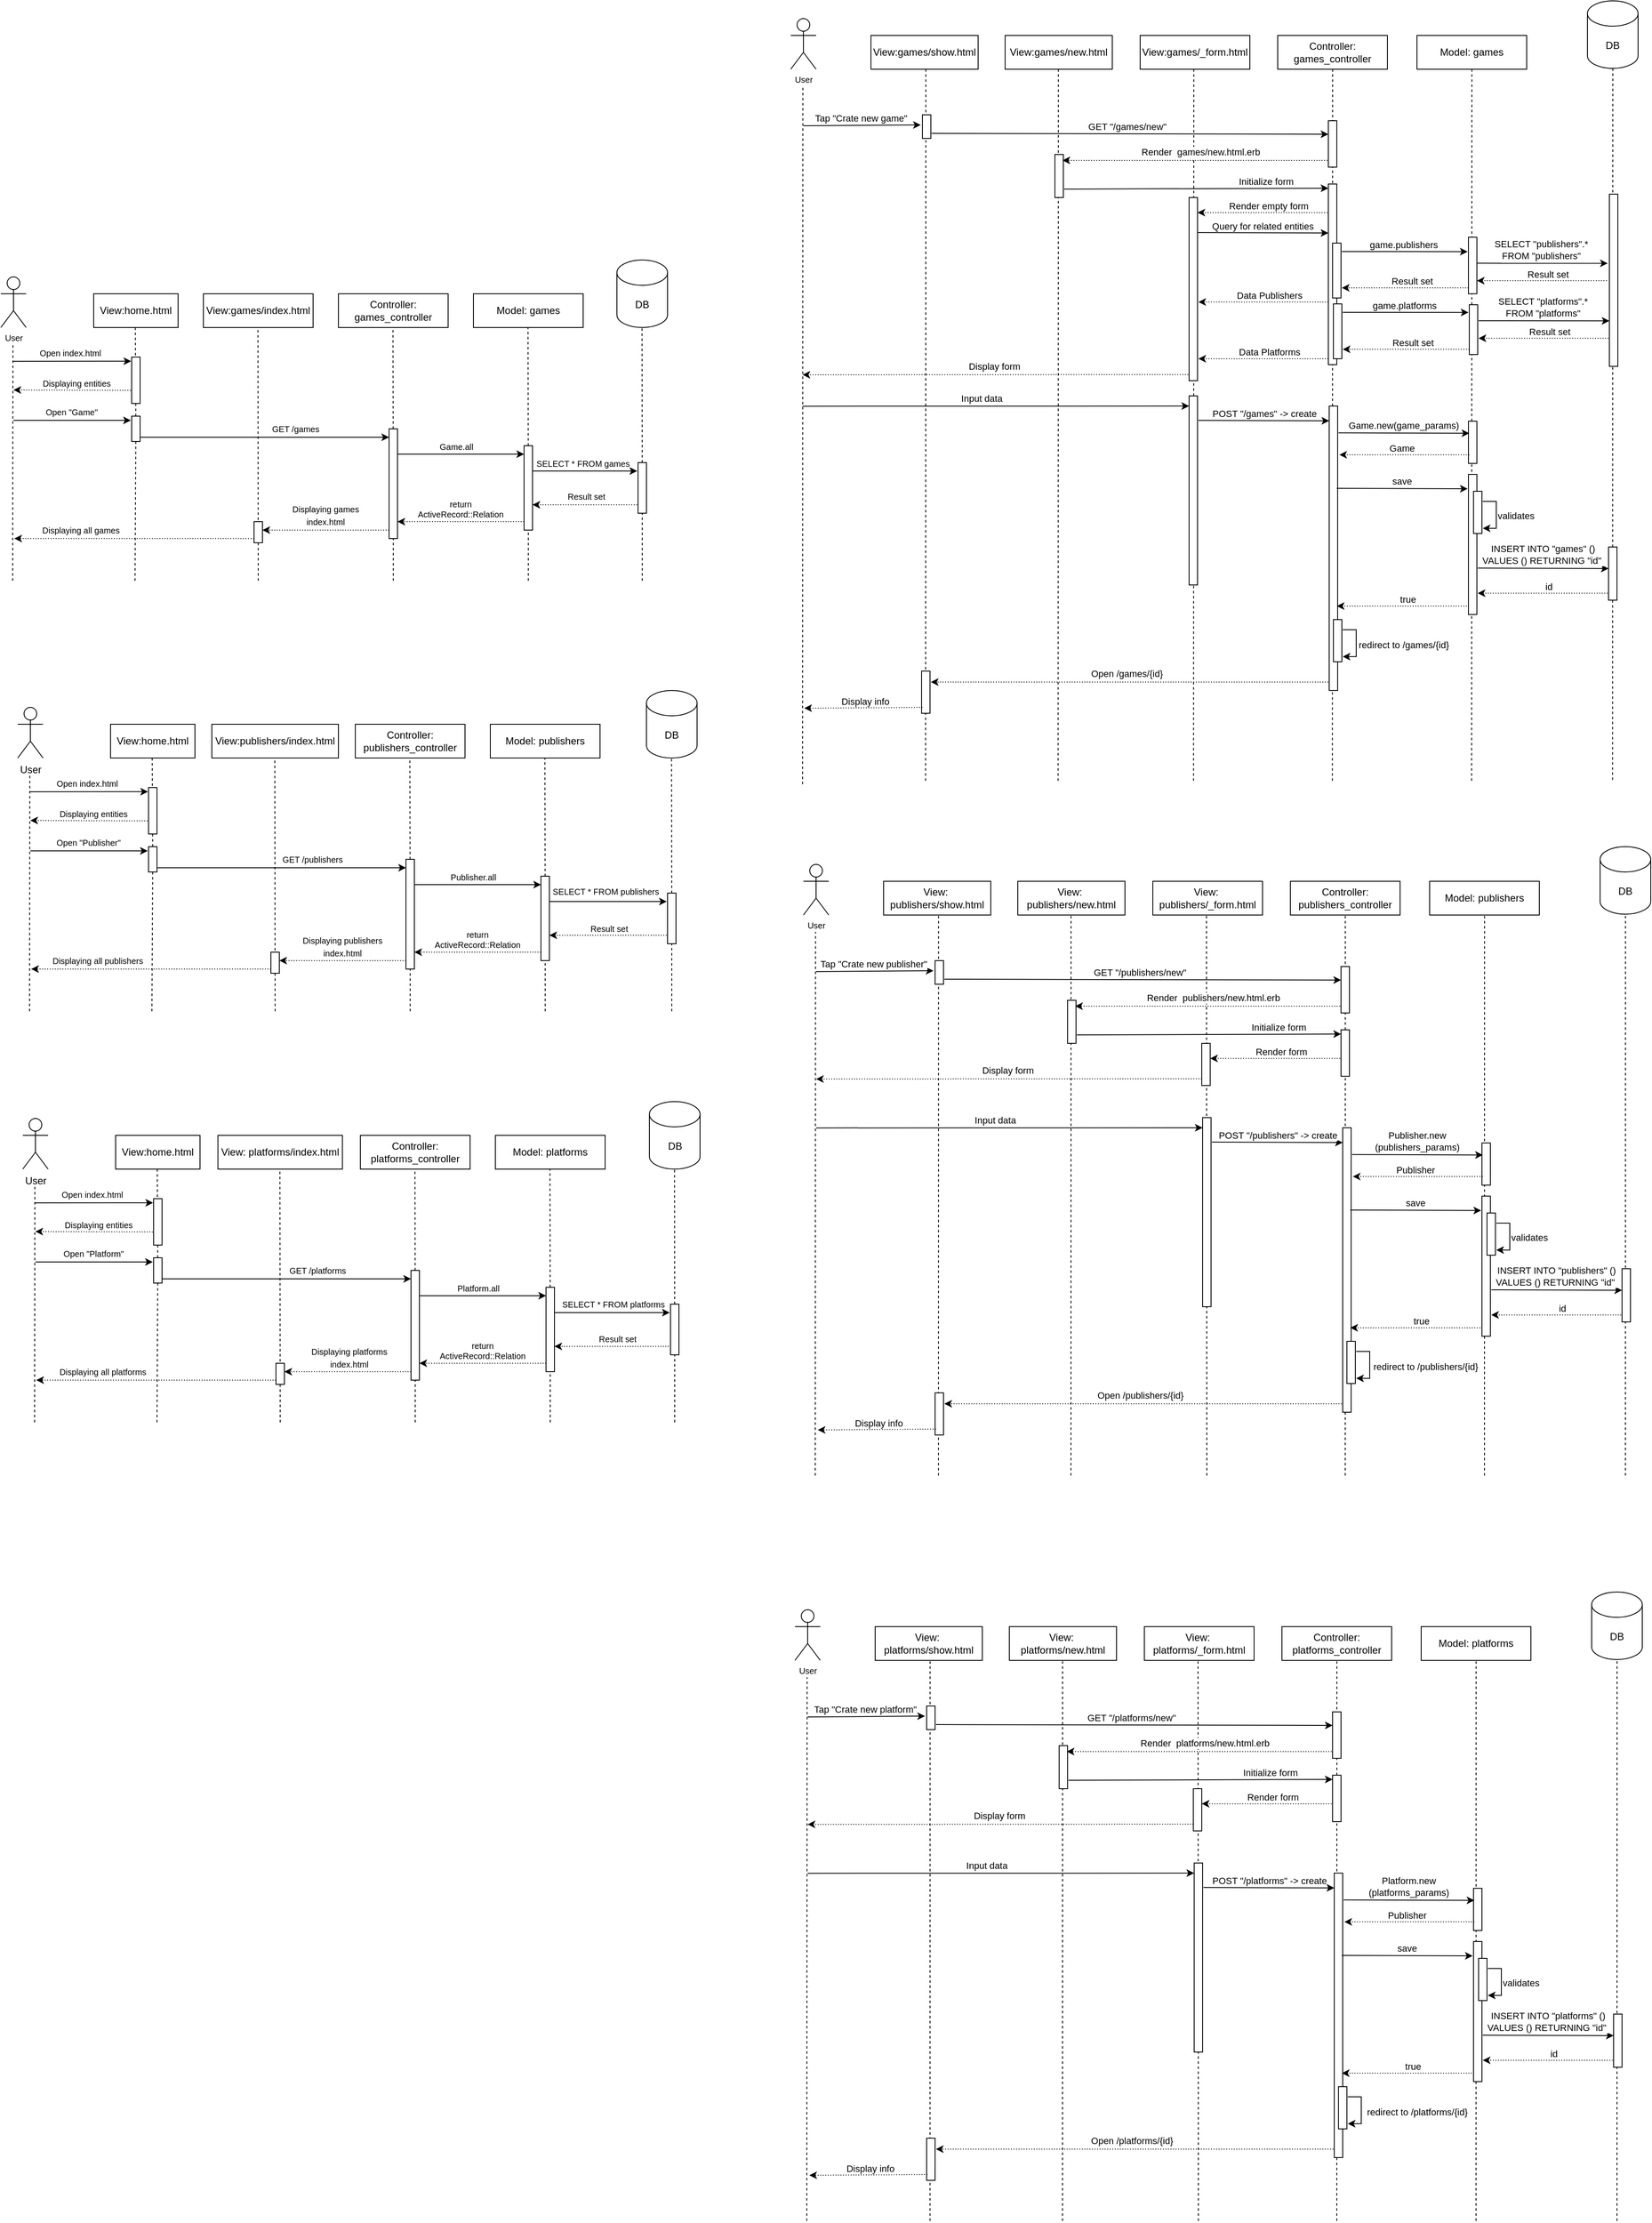 <mxfile version="23.0.2" type="device">
  <diagram name="Страница — 1" id="-4BtK_Ra-prGS7PT-use">
    <mxGraphModel dx="4380" dy="3593" grid="0" gridSize="10" guides="1" tooltips="1" connect="1" arrows="1" fold="1" page="0" pageScale="1" pageWidth="827" pageHeight="1169" math="0" shadow="0">
      <root>
        <mxCell id="0" />
        <mxCell id="1" parent="0" />
        <mxCell id="UqfL8hl1lmu7WySA4xqy-44" value="User" style="shape=umlActor;verticalLabelPosition=bottom;verticalAlign=top;html=1;outlineConnect=0;fillColor=none;strokeColor=#000000;fontSize=10;" parent="1" vertex="1">
          <mxGeometry x="250" y="250" width="30" height="60" as="geometry" />
        </mxCell>
        <mxCell id="UqfL8hl1lmu7WySA4xqy-45" value="View:home.html" style="rounded=0;whiteSpace=wrap;html=1;fillColor=none;strokeColor=#000000;glass=0;" parent="1" vertex="1">
          <mxGeometry x="360" y="270" width="100" height="40" as="geometry" />
        </mxCell>
        <mxCell id="UqfL8hl1lmu7WySA4xqy-46" value="View:games/index.html" style="rounded=0;whiteSpace=wrap;html=1;fillColor=none;strokeColor=#000000;glass=0;" parent="1" vertex="1">
          <mxGeometry x="490" y="270" width="130" height="40" as="geometry" />
        </mxCell>
        <mxCell id="UqfL8hl1lmu7WySA4xqy-47" value="Model: games" style="rounded=0;whiteSpace=wrap;html=1;fillColor=none;strokeColor=#000000;glass=0;" parent="1" vertex="1">
          <mxGeometry x="810" y="270" width="130" height="40" as="geometry" />
        </mxCell>
        <mxCell id="UqfL8hl1lmu7WySA4xqy-48" value="Controller: games_controller" style="rounded=0;whiteSpace=wrap;html=1;fillColor=none;strokeColor=#000000;glass=0;" parent="1" vertex="1">
          <mxGeometry x="650" y="270" width="130" height="40" as="geometry" />
        </mxCell>
        <mxCell id="UqfL8hl1lmu7WySA4xqy-49" value="DB" style="shape=cylinder3;whiteSpace=wrap;html=1;boundedLbl=1;backgroundOutline=1;size=15;fillColor=none;strokeColor=#000000;" parent="1" vertex="1">
          <mxGeometry x="980" y="230" width="60" height="80" as="geometry" />
        </mxCell>
        <mxCell id="UqfL8hl1lmu7WySA4xqy-50" value="" style="endArrow=none;dashed=1;html=1;rounded=0;" parent="1" edge="1">
          <mxGeometry width="50" height="50" relative="1" as="geometry">
            <mxPoint x="264" y="610" as="sourcePoint" />
            <mxPoint x="264.33" y="330" as="targetPoint" />
          </mxGeometry>
        </mxCell>
        <mxCell id="UqfL8hl1lmu7WySA4xqy-51" value="" style="endArrow=none;dashed=1;html=1;rounded=0;" parent="1" source="UqfL8hl1lmu7WySA4xqy-78" edge="1">
          <mxGeometry width="50" height="50" relative="1" as="geometry">
            <mxPoint x="409" y="610" as="sourcePoint" />
            <mxPoint x="409.33" y="310" as="targetPoint" />
          </mxGeometry>
        </mxCell>
        <mxCell id="UqfL8hl1lmu7WySA4xqy-52" value="" style="endArrow=none;dashed=1;html=1;rounded=0;" parent="1" edge="1">
          <mxGeometry width="50" height="50" relative="1" as="geometry">
            <mxPoint x="555" y="610" as="sourcePoint" />
            <mxPoint x="554.66" y="310" as="targetPoint" />
          </mxGeometry>
        </mxCell>
        <mxCell id="UqfL8hl1lmu7WySA4xqy-53" value="" style="endArrow=none;dashed=1;html=1;rounded=0;" parent="1" source="UqfL8hl1lmu7WySA4xqy-80" edge="1">
          <mxGeometry width="50" height="50" relative="1" as="geometry">
            <mxPoint x="715" y="610" as="sourcePoint" />
            <mxPoint x="714.66" y="310" as="targetPoint" />
          </mxGeometry>
        </mxCell>
        <mxCell id="UqfL8hl1lmu7WySA4xqy-54" value="" style="endArrow=none;dashed=1;html=1;rounded=0;" parent="1" source="UqfL8hl1lmu7WySA4xqy-82" edge="1">
          <mxGeometry width="50" height="50" relative="1" as="geometry">
            <mxPoint x="875" y="610" as="sourcePoint" />
            <mxPoint x="874.66" y="310" as="targetPoint" />
          </mxGeometry>
        </mxCell>
        <mxCell id="UqfL8hl1lmu7WySA4xqy-55" value="" style="endArrow=none;dashed=1;html=1;rounded=0;" parent="1" source="UqfL8hl1lmu7WySA4xqy-84" edge="1">
          <mxGeometry width="50" height="50" relative="1" as="geometry">
            <mxPoint x="1010" y="610" as="sourcePoint" />
            <mxPoint x="1009.77" y="310" as="targetPoint" />
          </mxGeometry>
        </mxCell>
        <mxCell id="UqfL8hl1lmu7WySA4xqy-56" value="" style="endArrow=classic;html=1;rounded=0;entryX=-0.06;entryY=0.089;entryDx=0;entryDy=0;entryPerimeter=0;" parent="1" target="UqfL8hl1lmu7WySA4xqy-76" edge="1">
          <mxGeometry width="50" height="50" relative="1" as="geometry">
            <mxPoint x="264" y="350" as="sourcePoint" />
            <mxPoint x="400" y="350" as="targetPoint" />
          </mxGeometry>
        </mxCell>
        <mxCell id="UqfL8hl1lmu7WySA4xqy-57" value="&lt;font style=&quot;font-size: 10px;&quot;&gt;Open index.html&lt;/font&gt;" style="text;html=1;align=center;verticalAlign=middle;whiteSpace=wrap;rounded=0;fontSize=10;" parent="1" vertex="1">
          <mxGeometry x="280" y="330" width="105" height="20" as="geometry" />
        </mxCell>
        <mxCell id="UqfL8hl1lmu7WySA4xqy-58" value="" style="endArrow=classic;html=1;rounded=0;dashed=1;dashPattern=1 2;" parent="1" edge="1">
          <mxGeometry width="50" height="50" relative="1" as="geometry">
            <mxPoint x="410" y="384.46" as="sourcePoint" />
            <mxPoint x="265" y="384" as="targetPoint" />
          </mxGeometry>
        </mxCell>
        <mxCell id="UqfL8hl1lmu7WySA4xqy-59" value="&lt;font style=&quot;font-size: 10px;&quot;&gt;Displaying entities&lt;/font&gt;" style="text;html=1;align=center;verticalAlign=middle;whiteSpace=wrap;rounded=0;fontSize=10;" parent="1" vertex="1">
          <mxGeometry x="260" y="371" width="160" height="10" as="geometry" />
        </mxCell>
        <mxCell id="UqfL8hl1lmu7WySA4xqy-60" value="" style="endArrow=classic;html=1;rounded=0;" parent="1" edge="1">
          <mxGeometry width="50" height="50" relative="1" as="geometry">
            <mxPoint x="265" y="420" as="sourcePoint" />
            <mxPoint x="404" y="420" as="targetPoint" />
          </mxGeometry>
        </mxCell>
        <mxCell id="UqfL8hl1lmu7WySA4xqy-61" value="Open &quot;Game&quot;" style="text;html=1;align=center;verticalAlign=middle;whiteSpace=wrap;rounded=0;fontSize=10;" parent="1" vertex="1">
          <mxGeometry x="270" y="400" width="127.5" height="20" as="geometry" />
        </mxCell>
        <mxCell id="UqfL8hl1lmu7WySA4xqy-62" value="" style="endArrow=classic;html=1;rounded=0;" parent="1" edge="1">
          <mxGeometry width="50" height="50" relative="1" as="geometry">
            <mxPoint x="410" y="440" as="sourcePoint" />
            <mxPoint x="710" y="440" as="targetPoint" />
          </mxGeometry>
        </mxCell>
        <mxCell id="UqfL8hl1lmu7WySA4xqy-63" value="&lt;font style=&quot;font-size: 10px;&quot;&gt;GET /games&lt;/font&gt;" style="text;html=1;align=center;verticalAlign=middle;whiteSpace=wrap;rounded=0;" parent="1" vertex="1">
          <mxGeometry x="542" y="420" width="115" height="20" as="geometry" />
        </mxCell>
        <mxCell id="UqfL8hl1lmu7WySA4xqy-64" value="" style="endArrow=classic;html=1;rounded=0;" parent="1" edge="1">
          <mxGeometry width="50" height="50" relative="1" as="geometry">
            <mxPoint x="720" y="460" as="sourcePoint" />
            <mxPoint x="870" y="460" as="targetPoint" />
          </mxGeometry>
        </mxCell>
        <mxCell id="UqfL8hl1lmu7WySA4xqy-65" value="&lt;font style=&quot;font-size: 10px;&quot;&gt;Game.all&lt;/font&gt;" style="text;html=1;align=center;verticalAlign=middle;whiteSpace=wrap;rounded=0;" parent="1" vertex="1">
          <mxGeometry x="760" y="436" width="60" height="30" as="geometry" />
        </mxCell>
        <mxCell id="UqfL8hl1lmu7WySA4xqy-66" value="" style="endArrow=classic;html=1;rounded=0;" parent="1" edge="1">
          <mxGeometry width="50" height="50" relative="1" as="geometry">
            <mxPoint x="880" y="480" as="sourcePoint" />
            <mxPoint x="1004" y="480" as="targetPoint" />
          </mxGeometry>
        </mxCell>
        <mxCell id="UqfL8hl1lmu7WySA4xqy-67" value="&lt;font style=&quot;font-size: 10px;&quot;&gt;SELECT * FROM games&lt;/font&gt;" style="text;html=1;align=center;verticalAlign=middle;whiteSpace=wrap;rounded=0;fontSize=10;" parent="1" vertex="1">
          <mxGeometry x="875" y="456" width="130" height="30" as="geometry" />
        </mxCell>
        <mxCell id="UqfL8hl1lmu7WySA4xqy-68" value="" style="endArrow=classic;html=1;rounded=0;dashed=1;dashPattern=1 2;" parent="1" edge="1">
          <mxGeometry width="50" height="50" relative="1" as="geometry">
            <mxPoint x="1010" y="520" as="sourcePoint" />
            <mxPoint x="880" y="520" as="targetPoint" />
          </mxGeometry>
        </mxCell>
        <mxCell id="UqfL8hl1lmu7WySA4xqy-69" value="&lt;font style=&quot;font-size: 10px;&quot;&gt;Result set&lt;/font&gt;" style="text;html=1;align=center;verticalAlign=middle;whiteSpace=wrap;rounded=0;" parent="1" vertex="1">
          <mxGeometry x="879" y="495" width="130" height="30" as="geometry" />
        </mxCell>
        <mxCell id="UqfL8hl1lmu7WySA4xqy-70" value="" style="endArrow=classic;html=1;rounded=0;dashed=1;dashPattern=1 2;" parent="1" edge="1">
          <mxGeometry width="50" height="50" relative="1" as="geometry">
            <mxPoint x="870" y="540" as="sourcePoint" />
            <mxPoint x="720" y="540" as="targetPoint" />
          </mxGeometry>
        </mxCell>
        <mxCell id="UqfL8hl1lmu7WySA4xqy-71" value="return&lt;br&gt;ActiveRecord::Relation" style="text;html=1;align=center;verticalAlign=middle;whiteSpace=wrap;rounded=0;fontSize=10;" parent="1" vertex="1">
          <mxGeometry x="720" y="510" width="150" height="30" as="geometry" />
        </mxCell>
        <mxCell id="UqfL8hl1lmu7WySA4xqy-72" value="" style="endArrow=classic;html=1;rounded=0;dashed=1;dashPattern=1 2;" parent="1" edge="1">
          <mxGeometry width="50" height="50" relative="1" as="geometry">
            <mxPoint x="710" y="550" as="sourcePoint" />
            <mxPoint x="560" y="550" as="targetPoint" />
          </mxGeometry>
        </mxCell>
        <mxCell id="UqfL8hl1lmu7WySA4xqy-73" value="&lt;font style=&quot;font-size: 10px;&quot;&gt;Displaying games &lt;br&gt;index.html&lt;/font&gt;" style="text;html=1;align=center;verticalAlign=middle;whiteSpace=wrap;rounded=0;" parent="1" vertex="1">
          <mxGeometry x="560" y="517" width="150" height="30" as="geometry" />
        </mxCell>
        <mxCell id="UqfL8hl1lmu7WySA4xqy-74" value="" style="endArrow=classic;html=1;rounded=0;dashed=1;dashPattern=1 2;" parent="1" edge="1">
          <mxGeometry width="50" height="50" relative="1" as="geometry">
            <mxPoint x="550" y="560" as="sourcePoint" />
            <mxPoint x="266" y="560" as="targetPoint" />
          </mxGeometry>
        </mxCell>
        <mxCell id="UqfL8hl1lmu7WySA4xqy-75" value="&lt;font style=&quot;font-size: 10px;&quot;&gt;Displaying all games&lt;/font&gt;" style="text;html=1;align=center;verticalAlign=middle;whiteSpace=wrap;rounded=0;" parent="1" vertex="1">
          <mxGeometry x="270" y="535" width="150" height="30" as="geometry" />
        </mxCell>
        <mxCell id="UqfL8hl1lmu7WySA4xqy-76" value="" style="rounded=0;whiteSpace=wrap;html=1;" parent="1" vertex="1">
          <mxGeometry x="405" y="345" width="10" height="55" as="geometry" />
        </mxCell>
        <mxCell id="UqfL8hl1lmu7WySA4xqy-77" value="" style="endArrow=none;dashed=1;html=1;rounded=0;" parent="1" target="UqfL8hl1lmu7WySA4xqy-78" edge="1">
          <mxGeometry width="50" height="50" relative="1" as="geometry">
            <mxPoint x="409" y="610" as="sourcePoint" />
            <mxPoint x="409.33" y="310" as="targetPoint" />
          </mxGeometry>
        </mxCell>
        <mxCell id="UqfL8hl1lmu7WySA4xqy-78" value="" style="rounded=0;whiteSpace=wrap;html=1;" parent="1" vertex="1">
          <mxGeometry x="405" y="415" width="10" height="30" as="geometry" />
        </mxCell>
        <mxCell id="UqfL8hl1lmu7WySA4xqy-79" value="" style="endArrow=none;dashed=1;html=1;rounded=0;" parent="1" target="UqfL8hl1lmu7WySA4xqy-80" edge="1">
          <mxGeometry width="50" height="50" relative="1" as="geometry">
            <mxPoint x="715" y="610" as="sourcePoint" />
            <mxPoint x="714.66" y="310" as="targetPoint" />
          </mxGeometry>
        </mxCell>
        <mxCell id="UqfL8hl1lmu7WySA4xqy-80" value="" style="rounded=0;whiteSpace=wrap;html=1;" parent="1" vertex="1">
          <mxGeometry x="710" y="430" width="10" height="130" as="geometry" />
        </mxCell>
        <mxCell id="UqfL8hl1lmu7WySA4xqy-81" value="" style="endArrow=none;dashed=1;html=1;rounded=0;" parent="1" target="UqfL8hl1lmu7WySA4xqy-82" edge="1">
          <mxGeometry width="50" height="50" relative="1" as="geometry">
            <mxPoint x="875" y="610" as="sourcePoint" />
            <mxPoint x="874.66" y="310" as="targetPoint" />
          </mxGeometry>
        </mxCell>
        <mxCell id="UqfL8hl1lmu7WySA4xqy-82" value="" style="rounded=0;whiteSpace=wrap;html=1;" parent="1" vertex="1">
          <mxGeometry x="870" y="450" width="10" height="100" as="geometry" />
        </mxCell>
        <mxCell id="UqfL8hl1lmu7WySA4xqy-83" value="" style="endArrow=none;dashed=1;html=1;rounded=0;" parent="1" target="UqfL8hl1lmu7WySA4xqy-84" edge="1">
          <mxGeometry width="50" height="50" relative="1" as="geometry">
            <mxPoint x="1010" y="610" as="sourcePoint" />
            <mxPoint x="1009.77" y="310" as="targetPoint" />
          </mxGeometry>
        </mxCell>
        <mxCell id="UqfL8hl1lmu7WySA4xqy-84" value="" style="rounded=0;whiteSpace=wrap;html=1;" parent="1" vertex="1">
          <mxGeometry x="1005" y="470" width="10" height="60" as="geometry" />
        </mxCell>
        <mxCell id="UqfL8hl1lmu7WySA4xqy-85" value="" style="rounded=0;whiteSpace=wrap;html=1;" parent="1" vertex="1">
          <mxGeometry x="550" y="540" width="10" height="25" as="geometry" />
        </mxCell>
        <mxCell id="UqfL8hl1lmu7WySA4xqy-86" value="User" style="shape=umlActor;verticalLabelPosition=bottom;verticalAlign=top;html=1;outlineConnect=0;fillColor=none;strokeColor=#000000;" parent="1" vertex="1">
          <mxGeometry x="270" y="760" width="30" height="60" as="geometry" />
        </mxCell>
        <mxCell id="UqfL8hl1lmu7WySA4xqy-87" value="View:home.html" style="rounded=0;whiteSpace=wrap;html=1;fillColor=none;strokeColor=#000000;glass=0;" parent="1" vertex="1">
          <mxGeometry x="380" y="780" width="100" height="40" as="geometry" />
        </mxCell>
        <mxCell id="UqfL8hl1lmu7WySA4xqy-88" value="View:publishers/index.html" style="rounded=0;whiteSpace=wrap;html=1;fillColor=none;strokeColor=#000000;glass=0;" parent="1" vertex="1">
          <mxGeometry x="500" y="780" width="150" height="40" as="geometry" />
        </mxCell>
        <mxCell id="UqfL8hl1lmu7WySA4xqy-89" value="Model: publishers" style="rounded=0;whiteSpace=wrap;html=1;fillColor=none;strokeColor=#000000;glass=0;" parent="1" vertex="1">
          <mxGeometry x="830" y="780" width="130" height="40" as="geometry" />
        </mxCell>
        <mxCell id="UqfL8hl1lmu7WySA4xqy-90" value="Controller: publishers_controller" style="rounded=0;whiteSpace=wrap;html=1;fillColor=none;strokeColor=#000000;glass=0;" parent="1" vertex="1">
          <mxGeometry x="670" y="780" width="130" height="40" as="geometry" />
        </mxCell>
        <mxCell id="UqfL8hl1lmu7WySA4xqy-91" value="" style="endArrow=none;dashed=1;html=1;rounded=0;" parent="1" edge="1">
          <mxGeometry width="50" height="50" relative="1" as="geometry">
            <mxPoint x="284" y="1120" as="sourcePoint" />
            <mxPoint x="284.33" y="840" as="targetPoint" />
          </mxGeometry>
        </mxCell>
        <mxCell id="UqfL8hl1lmu7WySA4xqy-92" value="" style="endArrow=none;dashed=1;html=1;rounded=0;" parent="1" source="UqfL8hl1lmu7WySA4xqy-119" edge="1">
          <mxGeometry width="50" height="50" relative="1" as="geometry">
            <mxPoint x="429" y="1120" as="sourcePoint" />
            <mxPoint x="429.33" y="820" as="targetPoint" />
          </mxGeometry>
        </mxCell>
        <mxCell id="UqfL8hl1lmu7WySA4xqy-93" value="" style="endArrow=none;dashed=1;html=1;rounded=0;" parent="1" edge="1">
          <mxGeometry width="50" height="50" relative="1" as="geometry">
            <mxPoint x="575" y="1120" as="sourcePoint" />
            <mxPoint x="574.66" y="820" as="targetPoint" />
          </mxGeometry>
        </mxCell>
        <mxCell id="UqfL8hl1lmu7WySA4xqy-94" value="" style="endArrow=none;dashed=1;html=1;rounded=0;" parent="1" source="UqfL8hl1lmu7WySA4xqy-121" edge="1">
          <mxGeometry width="50" height="50" relative="1" as="geometry">
            <mxPoint x="735" y="1120" as="sourcePoint" />
            <mxPoint x="734.66" y="820" as="targetPoint" />
          </mxGeometry>
        </mxCell>
        <mxCell id="UqfL8hl1lmu7WySA4xqy-95" value="" style="endArrow=none;dashed=1;html=1;rounded=0;" parent="1" source="UqfL8hl1lmu7WySA4xqy-123" edge="1">
          <mxGeometry width="50" height="50" relative="1" as="geometry">
            <mxPoint x="895" y="1120" as="sourcePoint" />
            <mxPoint x="894.66" y="820" as="targetPoint" />
          </mxGeometry>
        </mxCell>
        <mxCell id="UqfL8hl1lmu7WySA4xqy-96" value="" style="endArrow=none;dashed=1;html=1;rounded=0;" parent="1" source="UqfL8hl1lmu7WySA4xqy-125" edge="1">
          <mxGeometry width="50" height="50" relative="1" as="geometry">
            <mxPoint x="1045" y="1120" as="sourcePoint" />
            <mxPoint x="1044.77" y="820" as="targetPoint" />
          </mxGeometry>
        </mxCell>
        <mxCell id="UqfL8hl1lmu7WySA4xqy-97" value="" style="endArrow=classic;html=1;rounded=0;entryX=-0.06;entryY=0.089;entryDx=0;entryDy=0;entryPerimeter=0;" parent="1" target="UqfL8hl1lmu7WySA4xqy-117" edge="1">
          <mxGeometry width="50" height="50" relative="1" as="geometry">
            <mxPoint x="284" y="860" as="sourcePoint" />
            <mxPoint x="420" y="860" as="targetPoint" />
          </mxGeometry>
        </mxCell>
        <mxCell id="UqfL8hl1lmu7WySA4xqy-98" value="&lt;font style=&quot;font-size: 10px;&quot;&gt;Open index.html&lt;/font&gt;" style="text;html=1;align=center;verticalAlign=middle;whiteSpace=wrap;rounded=0;fontSize=10;" parent="1" vertex="1">
          <mxGeometry x="300" y="840" width="105" height="20" as="geometry" />
        </mxCell>
        <mxCell id="UqfL8hl1lmu7WySA4xqy-99" value="" style="endArrow=classic;html=1;rounded=0;dashed=1;dashPattern=1 2;jumpSize=6;" parent="1" edge="1">
          <mxGeometry width="50" height="50" relative="1" as="geometry">
            <mxPoint x="430" y="894.46" as="sourcePoint" />
            <mxPoint x="285" y="894" as="targetPoint" />
          </mxGeometry>
        </mxCell>
        <mxCell id="UqfL8hl1lmu7WySA4xqy-100" value="&lt;font style=&quot;font-size: 10px;&quot;&gt;Displaying entities&lt;/font&gt;" style="text;html=1;align=center;verticalAlign=middle;whiteSpace=wrap;rounded=0;fontSize=10;" parent="1" vertex="1">
          <mxGeometry x="280" y="881" width="160" height="10" as="geometry" />
        </mxCell>
        <mxCell id="UqfL8hl1lmu7WySA4xqy-101" value="" style="endArrow=classic;html=1;rounded=0;" parent="1" edge="1">
          <mxGeometry width="50" height="50" relative="1" as="geometry">
            <mxPoint x="285" y="930" as="sourcePoint" />
            <mxPoint x="424" y="930" as="targetPoint" />
          </mxGeometry>
        </mxCell>
        <mxCell id="UqfL8hl1lmu7WySA4xqy-102" value="Open &quot;Publisher&quot;" style="text;html=1;align=center;verticalAlign=middle;whiteSpace=wrap;rounded=0;fontSize=10;" parent="1" vertex="1">
          <mxGeometry x="290" y="910" width="127.5" height="20" as="geometry" />
        </mxCell>
        <mxCell id="UqfL8hl1lmu7WySA4xqy-103" value="" style="endArrow=classic;html=1;rounded=0;" parent="1" edge="1">
          <mxGeometry width="50" height="50" relative="1" as="geometry">
            <mxPoint x="430" y="950" as="sourcePoint" />
            <mxPoint x="730" y="950" as="targetPoint" />
          </mxGeometry>
        </mxCell>
        <mxCell id="UqfL8hl1lmu7WySA4xqy-104" value="&lt;font style=&quot;font-size: 10px;&quot;&gt;GET /&lt;/font&gt;publishers" style="text;html=1;align=center;verticalAlign=middle;whiteSpace=wrap;rounded=0;fontSize=10;" parent="1" vertex="1">
          <mxGeometry x="562" y="930" width="115" height="20" as="geometry" />
        </mxCell>
        <mxCell id="UqfL8hl1lmu7WySA4xqy-105" value="" style="endArrow=classic;html=1;rounded=0;" parent="1" edge="1">
          <mxGeometry width="50" height="50" relative="1" as="geometry">
            <mxPoint x="740" y="970" as="sourcePoint" />
            <mxPoint x="890" y="970" as="targetPoint" />
          </mxGeometry>
        </mxCell>
        <mxCell id="UqfL8hl1lmu7WySA4xqy-106" value="&lt;font style=&quot;font-size: 10px;&quot;&gt;Publisher.all&lt;/font&gt;" style="text;html=1;align=center;verticalAlign=middle;whiteSpace=wrap;rounded=0;fontSize=10;" parent="1" vertex="1">
          <mxGeometry x="780" y="946" width="60" height="30" as="geometry" />
        </mxCell>
        <mxCell id="UqfL8hl1lmu7WySA4xqy-107" value="" style="endArrow=classic;html=1;rounded=0;" parent="1" edge="1">
          <mxGeometry width="50" height="50" relative="1" as="geometry">
            <mxPoint x="900" y="990" as="sourcePoint" />
            <mxPoint x="1039" y="990" as="targetPoint" />
          </mxGeometry>
        </mxCell>
        <mxCell id="UqfL8hl1lmu7WySA4xqy-108" value="&lt;font style=&quot;font-size: 10px;&quot;&gt;SELECT * FROM&amp;nbsp;&lt;/font&gt;publishers" style="text;html=1;align=center;verticalAlign=middle;whiteSpace=wrap;rounded=0;fontSize=10;" parent="1" vertex="1">
          <mxGeometry x="902" y="963" width="130" height="30" as="geometry" />
        </mxCell>
        <mxCell id="UqfL8hl1lmu7WySA4xqy-109" value="" style="endArrow=classic;html=1;rounded=0;dashed=1;dashPattern=1 2;" parent="1" edge="1">
          <mxGeometry width="50" height="50" relative="1" as="geometry">
            <mxPoint x="1039" y="1030" as="sourcePoint" />
            <mxPoint x="900" y="1030" as="targetPoint" />
          </mxGeometry>
        </mxCell>
        <mxCell id="UqfL8hl1lmu7WySA4xqy-110" value="&lt;font style=&quot;font-size: 10px;&quot;&gt;Result set&lt;/font&gt;" style="text;html=1;align=center;verticalAlign=middle;whiteSpace=wrap;rounded=0;" parent="1" vertex="1">
          <mxGeometry x="906" y="1007" width="130" height="30" as="geometry" />
        </mxCell>
        <mxCell id="UqfL8hl1lmu7WySA4xqy-111" value="" style="endArrow=classic;html=1;rounded=0;dashed=1;dashPattern=1 2;" parent="1" edge="1">
          <mxGeometry width="50" height="50" relative="1" as="geometry">
            <mxPoint x="890" y="1050" as="sourcePoint" />
            <mxPoint x="740" y="1050" as="targetPoint" />
          </mxGeometry>
        </mxCell>
        <mxCell id="UqfL8hl1lmu7WySA4xqy-112" value="return&lt;br&gt;ActiveRecord::Relation" style="text;html=1;align=center;verticalAlign=middle;whiteSpace=wrap;rounded=0;fontSize=10;" parent="1" vertex="1">
          <mxGeometry x="740" y="1020" width="150" height="30" as="geometry" />
        </mxCell>
        <mxCell id="UqfL8hl1lmu7WySA4xqy-113" value="" style="endArrow=classic;html=1;rounded=0;dashed=1;dashPattern=1 2;" parent="1" edge="1">
          <mxGeometry width="50" height="50" relative="1" as="geometry">
            <mxPoint x="730" y="1060" as="sourcePoint" />
            <mxPoint x="580" y="1060" as="targetPoint" />
          </mxGeometry>
        </mxCell>
        <mxCell id="UqfL8hl1lmu7WySA4xqy-114" value="&lt;font style=&quot;font-size: 10px;&quot;&gt;Displaying&amp;nbsp;publishers&lt;br&gt;index.html&lt;/font&gt;" style="text;html=1;align=center;verticalAlign=middle;whiteSpace=wrap;rounded=0;" parent="1" vertex="1">
          <mxGeometry x="580" y="1028" width="150" height="30" as="geometry" />
        </mxCell>
        <mxCell id="UqfL8hl1lmu7WySA4xqy-115" value="" style="endArrow=classic;html=1;rounded=0;dashed=1;dashPattern=1 2;" parent="1" edge="1">
          <mxGeometry width="50" height="50" relative="1" as="geometry">
            <mxPoint x="570" y="1070" as="sourcePoint" />
            <mxPoint x="286" y="1070" as="targetPoint" />
          </mxGeometry>
        </mxCell>
        <mxCell id="UqfL8hl1lmu7WySA4xqy-116" value="&lt;font style=&quot;font-size: 10px;&quot;&gt;&lt;font style=&quot;font-size: 10px;&quot;&gt;Displaying all&amp;nbsp;&lt;/font&gt;publishers&lt;/font&gt;" style="text;html=1;align=center;verticalAlign=middle;whiteSpace=wrap;rounded=0;" parent="1" vertex="1">
          <mxGeometry x="290" y="1045" width="150" height="30" as="geometry" />
        </mxCell>
        <mxCell id="UqfL8hl1lmu7WySA4xqy-117" value="" style="rounded=0;whiteSpace=wrap;html=1;" parent="1" vertex="1">
          <mxGeometry x="425" y="855" width="10" height="55" as="geometry" />
        </mxCell>
        <mxCell id="UqfL8hl1lmu7WySA4xqy-118" value="" style="endArrow=none;dashed=1;html=1;rounded=0;" parent="1" target="UqfL8hl1lmu7WySA4xqy-119" edge="1">
          <mxGeometry width="50" height="50" relative="1" as="geometry">
            <mxPoint x="429" y="1120" as="sourcePoint" />
            <mxPoint x="429.33" y="820" as="targetPoint" />
          </mxGeometry>
        </mxCell>
        <mxCell id="UqfL8hl1lmu7WySA4xqy-119" value="" style="rounded=0;whiteSpace=wrap;html=1;" parent="1" vertex="1">
          <mxGeometry x="425" y="925" width="10" height="30" as="geometry" />
        </mxCell>
        <mxCell id="UqfL8hl1lmu7WySA4xqy-120" value="" style="endArrow=none;dashed=1;html=1;rounded=0;" parent="1" target="UqfL8hl1lmu7WySA4xqy-121" edge="1">
          <mxGeometry width="50" height="50" relative="1" as="geometry">
            <mxPoint x="735" y="1120" as="sourcePoint" />
            <mxPoint x="734.66" y="820" as="targetPoint" />
          </mxGeometry>
        </mxCell>
        <mxCell id="UqfL8hl1lmu7WySA4xqy-121" value="" style="rounded=0;whiteSpace=wrap;html=1;" parent="1" vertex="1">
          <mxGeometry x="730" y="940" width="10" height="130" as="geometry" />
        </mxCell>
        <mxCell id="UqfL8hl1lmu7WySA4xqy-122" value="" style="endArrow=none;dashed=1;html=1;rounded=0;" parent="1" target="UqfL8hl1lmu7WySA4xqy-123" edge="1">
          <mxGeometry width="50" height="50" relative="1" as="geometry">
            <mxPoint x="895" y="1120" as="sourcePoint" />
            <mxPoint x="894.66" y="820" as="targetPoint" />
          </mxGeometry>
        </mxCell>
        <mxCell id="UqfL8hl1lmu7WySA4xqy-123" value="" style="rounded=0;whiteSpace=wrap;html=1;" parent="1" vertex="1">
          <mxGeometry x="890" y="960" width="10" height="100" as="geometry" />
        </mxCell>
        <mxCell id="UqfL8hl1lmu7WySA4xqy-124" value="" style="endArrow=none;dashed=1;html=1;rounded=0;" parent="1" target="UqfL8hl1lmu7WySA4xqy-125" edge="1">
          <mxGeometry width="50" height="50" relative="1" as="geometry">
            <mxPoint x="1045" y="1120" as="sourcePoint" />
            <mxPoint x="1044.77" y="820" as="targetPoint" />
          </mxGeometry>
        </mxCell>
        <mxCell id="UqfL8hl1lmu7WySA4xqy-125" value="" style="rounded=0;whiteSpace=wrap;html=1;" parent="1" vertex="1">
          <mxGeometry x="1040" y="980" width="10" height="60" as="geometry" />
        </mxCell>
        <mxCell id="UqfL8hl1lmu7WySA4xqy-126" value="" style="rounded=0;whiteSpace=wrap;html=1;" parent="1" vertex="1">
          <mxGeometry x="570" y="1050" width="10" height="25" as="geometry" />
        </mxCell>
        <mxCell id="UqfL8hl1lmu7WySA4xqy-127" value="User" style="shape=umlActor;verticalLabelPosition=bottom;verticalAlign=top;html=1;outlineConnect=0;fillColor=none;strokeColor=#000000;" parent="1" vertex="1">
          <mxGeometry x="276" y="1247" width="30" height="60" as="geometry" />
        </mxCell>
        <mxCell id="UqfL8hl1lmu7WySA4xqy-128" value="View:home.html" style="rounded=0;whiteSpace=wrap;html=1;fillColor=none;strokeColor=#000000;glass=0;" parent="1" vertex="1">
          <mxGeometry x="386" y="1267" width="100" height="40" as="geometry" />
        </mxCell>
        <mxCell id="UqfL8hl1lmu7WySA4xqy-129" value="View:&amp;nbsp;platforms/index.html" style="rounded=0;whiteSpace=wrap;html=1;fillColor=none;strokeColor=#000000;glass=0;" parent="1" vertex="1">
          <mxGeometry x="507.25" y="1267" width="147.5" height="40" as="geometry" />
        </mxCell>
        <mxCell id="UqfL8hl1lmu7WySA4xqy-130" value="Model: platforms" style="rounded=0;whiteSpace=wrap;html=1;fillColor=none;strokeColor=#000000;glass=0;" parent="1" vertex="1">
          <mxGeometry x="836" y="1267" width="130" height="40" as="geometry" />
        </mxCell>
        <mxCell id="UqfL8hl1lmu7WySA4xqy-131" value="Controller: platforms_controller" style="rounded=0;whiteSpace=wrap;html=1;fillColor=none;strokeColor=#000000;glass=0;" parent="1" vertex="1">
          <mxGeometry x="676" y="1267" width="130" height="40" as="geometry" />
        </mxCell>
        <mxCell id="UqfL8hl1lmu7WySA4xqy-132" value="" style="endArrow=none;dashed=1;html=1;rounded=0;" parent="1" edge="1">
          <mxGeometry width="50" height="50" relative="1" as="geometry">
            <mxPoint x="290" y="1607" as="sourcePoint" />
            <mxPoint x="290.33" y="1327" as="targetPoint" />
          </mxGeometry>
        </mxCell>
        <mxCell id="UqfL8hl1lmu7WySA4xqy-133" value="" style="endArrow=none;dashed=1;html=1;rounded=0;" parent="1" source="UqfL8hl1lmu7WySA4xqy-160" edge="1">
          <mxGeometry width="50" height="50" relative="1" as="geometry">
            <mxPoint x="435" y="1607" as="sourcePoint" />
            <mxPoint x="435.33" y="1307" as="targetPoint" />
          </mxGeometry>
        </mxCell>
        <mxCell id="UqfL8hl1lmu7WySA4xqy-134" value="" style="endArrow=none;dashed=1;html=1;rounded=0;" parent="1" edge="1">
          <mxGeometry width="50" height="50" relative="1" as="geometry">
            <mxPoint x="581" y="1607" as="sourcePoint" />
            <mxPoint x="580.66" y="1307" as="targetPoint" />
          </mxGeometry>
        </mxCell>
        <mxCell id="UqfL8hl1lmu7WySA4xqy-135" value="" style="endArrow=none;dashed=1;html=1;rounded=0;" parent="1" source="UqfL8hl1lmu7WySA4xqy-162" edge="1">
          <mxGeometry width="50" height="50" relative="1" as="geometry">
            <mxPoint x="741" y="1607" as="sourcePoint" />
            <mxPoint x="740.66" y="1307" as="targetPoint" />
          </mxGeometry>
        </mxCell>
        <mxCell id="UqfL8hl1lmu7WySA4xqy-136" value="" style="endArrow=none;dashed=1;html=1;rounded=0;" parent="1" source="UqfL8hl1lmu7WySA4xqy-164" edge="1">
          <mxGeometry width="50" height="50" relative="1" as="geometry">
            <mxPoint x="901" y="1607" as="sourcePoint" />
            <mxPoint x="900.66" y="1307" as="targetPoint" />
          </mxGeometry>
        </mxCell>
        <mxCell id="UqfL8hl1lmu7WySA4xqy-137" value="" style="endArrow=none;dashed=1;html=1;rounded=0;" parent="1" source="UqfL8hl1lmu7WySA4xqy-166" edge="1">
          <mxGeometry width="50" height="50" relative="1" as="geometry">
            <mxPoint x="1048.5" y="1607" as="sourcePoint" />
            <mxPoint x="1048.27" y="1307" as="targetPoint" />
          </mxGeometry>
        </mxCell>
        <mxCell id="UqfL8hl1lmu7WySA4xqy-138" value="" style="endArrow=classic;html=1;rounded=0;entryX=-0.06;entryY=0.089;entryDx=0;entryDy=0;entryPerimeter=0;" parent="1" target="UqfL8hl1lmu7WySA4xqy-158" edge="1">
          <mxGeometry width="50" height="50" relative="1" as="geometry">
            <mxPoint x="290" y="1347" as="sourcePoint" />
            <mxPoint x="426" y="1347" as="targetPoint" />
          </mxGeometry>
        </mxCell>
        <mxCell id="UqfL8hl1lmu7WySA4xqy-139" value="&lt;font style=&quot;font-size: 10px;&quot;&gt;Open index.html&lt;/font&gt;" style="text;html=1;align=center;verticalAlign=middle;whiteSpace=wrap;rounded=0;fontSize=10;" parent="1" vertex="1">
          <mxGeometry x="306" y="1327" width="105" height="20" as="geometry" />
        </mxCell>
        <mxCell id="UqfL8hl1lmu7WySA4xqy-140" value="" style="endArrow=classic;html=1;rounded=0;dashed=1;dashPattern=1 2;" parent="1" edge="1">
          <mxGeometry width="50" height="50" relative="1" as="geometry">
            <mxPoint x="436" y="1381.46" as="sourcePoint" />
            <mxPoint x="291" y="1381" as="targetPoint" />
          </mxGeometry>
        </mxCell>
        <mxCell id="UqfL8hl1lmu7WySA4xqy-141" value="&lt;font style=&quot;font-size: 10px;&quot;&gt;Displaying entities&lt;/font&gt;" style="text;html=1;align=center;verticalAlign=middle;whiteSpace=wrap;rounded=0;fontSize=10;" parent="1" vertex="1">
          <mxGeometry x="286" y="1368" width="160" height="10" as="geometry" />
        </mxCell>
        <mxCell id="UqfL8hl1lmu7WySA4xqy-142" value="" style="endArrow=classic;html=1;rounded=0;" parent="1" edge="1">
          <mxGeometry width="50" height="50" relative="1" as="geometry">
            <mxPoint x="291" y="1417" as="sourcePoint" />
            <mxPoint x="430" y="1417" as="targetPoint" />
          </mxGeometry>
        </mxCell>
        <mxCell id="UqfL8hl1lmu7WySA4xqy-143" value="Open &quot;Platform&quot;" style="text;html=1;align=center;verticalAlign=middle;whiteSpace=wrap;rounded=0;fontSize=10;" parent="1" vertex="1">
          <mxGeometry x="296" y="1397" width="127.5" height="20" as="geometry" />
        </mxCell>
        <mxCell id="UqfL8hl1lmu7WySA4xqy-144" value="" style="endArrow=classic;html=1;rounded=0;" parent="1" edge="1">
          <mxGeometry width="50" height="50" relative="1" as="geometry">
            <mxPoint x="436" y="1437" as="sourcePoint" />
            <mxPoint x="736" y="1437" as="targetPoint" />
          </mxGeometry>
        </mxCell>
        <mxCell id="UqfL8hl1lmu7WySA4xqy-145" value="&lt;font style=&quot;font-size: 10px;&quot;&gt;GET /&lt;/font&gt;platforms" style="text;html=1;align=center;verticalAlign=middle;whiteSpace=wrap;rounded=0;fontSize=10;" parent="1" vertex="1">
          <mxGeometry x="568" y="1417" width="115" height="20" as="geometry" />
        </mxCell>
        <mxCell id="UqfL8hl1lmu7WySA4xqy-146" value="" style="endArrow=classic;html=1;rounded=0;" parent="1" edge="1">
          <mxGeometry width="50" height="50" relative="1" as="geometry">
            <mxPoint x="746" y="1457" as="sourcePoint" />
            <mxPoint x="896" y="1457" as="targetPoint" />
          </mxGeometry>
        </mxCell>
        <mxCell id="UqfL8hl1lmu7WySA4xqy-147" value="&lt;font style=&quot;font-size: 10px;&quot;&gt;Platform.all&lt;/font&gt;" style="text;html=1;align=center;verticalAlign=middle;whiteSpace=wrap;rounded=0;" parent="1" vertex="1">
          <mxGeometry x="786" y="1433" width="60" height="30" as="geometry" />
        </mxCell>
        <mxCell id="UqfL8hl1lmu7WySA4xqy-148" value="" style="endArrow=classic;html=1;rounded=0;" parent="1" edge="1">
          <mxGeometry width="50" height="50" relative="1" as="geometry">
            <mxPoint x="906" y="1477" as="sourcePoint" />
            <mxPoint x="1042.5" y="1477" as="targetPoint" />
          </mxGeometry>
        </mxCell>
        <mxCell id="UqfL8hl1lmu7WySA4xqy-149" value="&lt;font style=&quot;font-size: 10px;&quot;&gt;SELECT * FROM&amp;nbsp;&lt;/font&gt;platforms" style="text;html=1;align=center;verticalAlign=middle;whiteSpace=wrap;rounded=0;fontSize=10;" parent="1" vertex="1">
          <mxGeometry x="910.5" y="1452" width="130" height="30" as="geometry" />
        </mxCell>
        <mxCell id="UqfL8hl1lmu7WySA4xqy-150" value="" style="endArrow=classic;html=1;rounded=0;dashed=1;dashPattern=1 2;" parent="1" edge="1">
          <mxGeometry width="50" height="50" relative="1" as="geometry">
            <mxPoint x="1041.5" y="1517" as="sourcePoint" />
            <mxPoint x="906" y="1517" as="targetPoint" />
          </mxGeometry>
        </mxCell>
        <mxCell id="UqfL8hl1lmu7WySA4xqy-151" value="&lt;font style=&quot;font-size: 10px;&quot;&gt;Result set&lt;/font&gt;" style="text;html=1;align=center;verticalAlign=middle;whiteSpace=wrap;rounded=0;fontSize=10;" parent="1" vertex="1">
          <mxGeometry x="915.5" y="1493" width="130" height="30" as="geometry" />
        </mxCell>
        <mxCell id="UqfL8hl1lmu7WySA4xqy-152" value="" style="endArrow=classic;html=1;rounded=0;dashed=1;dashPattern=1 2;" parent="1" edge="1">
          <mxGeometry width="50" height="50" relative="1" as="geometry">
            <mxPoint x="896" y="1537" as="sourcePoint" />
            <mxPoint x="746" y="1537" as="targetPoint" />
          </mxGeometry>
        </mxCell>
        <mxCell id="UqfL8hl1lmu7WySA4xqy-153" value="return&lt;br&gt;ActiveRecord::Relation" style="text;html=1;align=center;verticalAlign=middle;whiteSpace=wrap;rounded=0;fontSize=10;" parent="1" vertex="1">
          <mxGeometry x="746" y="1507" width="150" height="30" as="geometry" />
        </mxCell>
        <mxCell id="UqfL8hl1lmu7WySA4xqy-154" value="" style="endArrow=classic;html=1;rounded=0;dashed=1;dashPattern=1 2;" parent="1" edge="1">
          <mxGeometry width="50" height="50" relative="1" as="geometry">
            <mxPoint x="736" y="1547" as="sourcePoint" />
            <mxPoint x="586" y="1547" as="targetPoint" />
          </mxGeometry>
        </mxCell>
        <mxCell id="UqfL8hl1lmu7WySA4xqy-155" value="&lt;font style=&quot;font-size: 10px;&quot;&gt;Displaying platforms &lt;br&gt;index.html&lt;/font&gt;" style="text;html=1;align=center;verticalAlign=middle;whiteSpace=wrap;rounded=0;" parent="1" vertex="1">
          <mxGeometry x="587.5" y="1515" width="150" height="30" as="geometry" />
        </mxCell>
        <mxCell id="UqfL8hl1lmu7WySA4xqy-156" value="" style="endArrow=classic;html=1;rounded=0;dashed=1;dashPattern=1 2;" parent="1" edge="1">
          <mxGeometry width="50" height="50" relative="1" as="geometry">
            <mxPoint x="576" y="1557" as="sourcePoint" />
            <mxPoint x="292" y="1557" as="targetPoint" />
          </mxGeometry>
        </mxCell>
        <mxCell id="UqfL8hl1lmu7WySA4xqy-157" value="&lt;font style=&quot;font-size: 10px;&quot;&gt;Displaying all platforms&lt;/font&gt;" style="text;html=1;align=center;verticalAlign=middle;whiteSpace=wrap;rounded=0;" parent="1" vertex="1">
          <mxGeometry x="296" y="1532" width="150" height="30" as="geometry" />
        </mxCell>
        <mxCell id="UqfL8hl1lmu7WySA4xqy-158" value="" style="rounded=0;whiteSpace=wrap;html=1;" parent="1" vertex="1">
          <mxGeometry x="431" y="1342" width="10" height="55" as="geometry" />
        </mxCell>
        <mxCell id="UqfL8hl1lmu7WySA4xqy-159" value="" style="endArrow=none;dashed=1;html=1;rounded=0;" parent="1" target="UqfL8hl1lmu7WySA4xqy-160" edge="1">
          <mxGeometry width="50" height="50" relative="1" as="geometry">
            <mxPoint x="435" y="1607" as="sourcePoint" />
            <mxPoint x="435.33" y="1307" as="targetPoint" />
          </mxGeometry>
        </mxCell>
        <mxCell id="UqfL8hl1lmu7WySA4xqy-160" value="" style="rounded=0;whiteSpace=wrap;html=1;" parent="1" vertex="1">
          <mxGeometry x="431" y="1412" width="10" height="30" as="geometry" />
        </mxCell>
        <mxCell id="UqfL8hl1lmu7WySA4xqy-161" value="" style="endArrow=none;dashed=1;html=1;rounded=0;" parent="1" target="UqfL8hl1lmu7WySA4xqy-162" edge="1">
          <mxGeometry width="50" height="50" relative="1" as="geometry">
            <mxPoint x="741" y="1607" as="sourcePoint" />
            <mxPoint x="740.66" y="1307" as="targetPoint" />
          </mxGeometry>
        </mxCell>
        <mxCell id="UqfL8hl1lmu7WySA4xqy-162" value="" style="rounded=0;whiteSpace=wrap;html=1;" parent="1" vertex="1">
          <mxGeometry x="736" y="1427" width="10" height="130" as="geometry" />
        </mxCell>
        <mxCell id="UqfL8hl1lmu7WySA4xqy-163" value="" style="endArrow=none;dashed=1;html=1;rounded=0;" parent="1" target="UqfL8hl1lmu7WySA4xqy-164" edge="1">
          <mxGeometry width="50" height="50" relative="1" as="geometry">
            <mxPoint x="901" y="1607" as="sourcePoint" />
            <mxPoint x="900.66" y="1307" as="targetPoint" />
          </mxGeometry>
        </mxCell>
        <mxCell id="UqfL8hl1lmu7WySA4xqy-164" value="" style="rounded=0;whiteSpace=wrap;html=1;" parent="1" vertex="1">
          <mxGeometry x="896" y="1447" width="10" height="100" as="geometry" />
        </mxCell>
        <mxCell id="UqfL8hl1lmu7WySA4xqy-165" value="" style="endArrow=none;dashed=1;html=1;rounded=0;" parent="1" target="UqfL8hl1lmu7WySA4xqy-166" edge="1">
          <mxGeometry width="50" height="50" relative="1" as="geometry">
            <mxPoint x="1048.5" y="1607" as="sourcePoint" />
            <mxPoint x="1048.27" y="1307" as="targetPoint" />
          </mxGeometry>
        </mxCell>
        <mxCell id="UqfL8hl1lmu7WySA4xqy-166" value="" style="rounded=0;whiteSpace=wrap;html=1;" parent="1" vertex="1">
          <mxGeometry x="1043.5" y="1467" width="10" height="60" as="geometry" />
        </mxCell>
        <mxCell id="UqfL8hl1lmu7WySA4xqy-167" value="" style="rounded=0;whiteSpace=wrap;html=1;" parent="1" vertex="1">
          <mxGeometry x="576" y="1537" width="10" height="25" as="geometry" />
        </mxCell>
        <mxCell id="UqfL8hl1lmu7WySA4xqy-168" value="DB" style="shape=cylinder3;whiteSpace=wrap;html=1;boundedLbl=1;backgroundOutline=1;size=15;fillColor=none;strokeColor=#000000;" parent="1" vertex="1">
          <mxGeometry x="1015" y="740" width="60" height="80" as="geometry" />
        </mxCell>
        <mxCell id="UqfL8hl1lmu7WySA4xqy-170" value="DB" style="shape=cylinder3;whiteSpace=wrap;html=1;boundedLbl=1;backgroundOutline=1;size=15;fillColor=none;strokeColor=#000000;" parent="1" vertex="1">
          <mxGeometry x="1018.5" y="1227" width="60" height="80" as="geometry" />
        </mxCell>
        <mxCell id="pmcHxHUjm_F2DWfM6LA7-1" value="User" style="shape=umlActor;verticalLabelPosition=bottom;verticalAlign=top;html=1;outlineConnect=0;fillColor=none;strokeColor=#000000;fontSize=10;" vertex="1" parent="1">
          <mxGeometry x="1186" y="-56" width="30" height="60" as="geometry" />
        </mxCell>
        <mxCell id="pmcHxHUjm_F2DWfM6LA7-2" value="View:games/new.html" style="rounded=0;whiteSpace=wrap;html=1;fillColor=none;strokeColor=#000000;glass=0;" vertex="1" parent="1">
          <mxGeometry x="1440" y="-36" width="127" height="40" as="geometry" />
        </mxCell>
        <mxCell id="pmcHxHUjm_F2DWfM6LA7-3" value="View:games/_form.html" style="rounded=0;whiteSpace=wrap;html=1;fillColor=none;strokeColor=#000000;glass=0;" vertex="1" parent="1">
          <mxGeometry x="1600" y="-36" width="130" height="40" as="geometry" />
        </mxCell>
        <mxCell id="pmcHxHUjm_F2DWfM6LA7-4" value="Model: games" style="rounded=0;whiteSpace=wrap;html=1;fillColor=none;strokeColor=#000000;glass=0;" vertex="1" parent="1">
          <mxGeometry x="1928" y="-36" width="130" height="40" as="geometry" />
        </mxCell>
        <mxCell id="pmcHxHUjm_F2DWfM6LA7-5" value="Controller: games_controller" style="rounded=0;whiteSpace=wrap;html=1;fillColor=none;strokeColor=#000000;glass=0;" vertex="1" parent="1">
          <mxGeometry x="1763" y="-36" width="130" height="40" as="geometry" />
        </mxCell>
        <mxCell id="pmcHxHUjm_F2DWfM6LA7-6" value="DB" style="shape=cylinder3;whiteSpace=wrap;html=1;boundedLbl=1;backgroundOutline=1;size=15;fillColor=none;strokeColor=#000000;" vertex="1" parent="1">
          <mxGeometry x="2130" y="-77" width="60" height="80" as="geometry" />
        </mxCell>
        <mxCell id="pmcHxHUjm_F2DWfM6LA7-7" value="" style="endArrow=none;dashed=1;html=1;rounded=0;" edge="1" parent="1">
          <mxGeometry width="50" height="50" relative="1" as="geometry">
            <mxPoint x="1200" y="851" as="sourcePoint" />
            <mxPoint x="1200.33" y="24" as="targetPoint" />
          </mxGeometry>
        </mxCell>
        <mxCell id="pmcHxHUjm_F2DWfM6LA7-8" value="View:games/show.html" style="rounded=0;whiteSpace=wrap;html=1;fillColor=none;strokeColor=#000000;glass=0;" vertex="1" parent="1">
          <mxGeometry x="1281" y="-36" width="127" height="40" as="geometry" />
        </mxCell>
        <mxCell id="pmcHxHUjm_F2DWfM6LA7-10" value="" style="endArrow=none;dashed=1;html=1;rounded=0;" edge="1" parent="1">
          <mxGeometry width="50" height="50" relative="1" as="geometry">
            <mxPoint x="1345.76" y="847" as="sourcePoint" />
            <mxPoint x="1346.09" y="4" as="targetPoint" />
          </mxGeometry>
        </mxCell>
        <mxCell id="pmcHxHUjm_F2DWfM6LA7-12" value="" style="endArrow=none;dashed=1;html=1;rounded=0;" edge="1" parent="1">
          <mxGeometry width="50" height="50" relative="1" as="geometry">
            <mxPoint x="1502.76" y="847" as="sourcePoint" />
            <mxPoint x="1503.09" y="4" as="targetPoint" />
          </mxGeometry>
        </mxCell>
        <mxCell id="pmcHxHUjm_F2DWfM6LA7-13" value="" style="endArrow=none;dashed=1;html=1;rounded=0;" edge="1" parent="1">
          <mxGeometry width="50" height="50" relative="1" as="geometry">
            <mxPoint x="1663.26" y="847" as="sourcePoint" />
            <mxPoint x="1663.59" y="4" as="targetPoint" />
          </mxGeometry>
        </mxCell>
        <mxCell id="pmcHxHUjm_F2DWfM6LA7-14" value="" style="endArrow=none;dashed=1;html=1;rounded=0;" edge="1" parent="1">
          <mxGeometry width="50" height="50" relative="1" as="geometry">
            <mxPoint x="1827.76" y="847" as="sourcePoint" />
            <mxPoint x="1828.09" y="4" as="targetPoint" />
          </mxGeometry>
        </mxCell>
        <mxCell id="pmcHxHUjm_F2DWfM6LA7-15" value="" style="endArrow=none;dashed=1;html=1;rounded=0;" edge="1" parent="1">
          <mxGeometry width="50" height="50" relative="1" as="geometry">
            <mxPoint x="2159.76" y="846" as="sourcePoint" />
            <mxPoint x="2160.09" y="3" as="targetPoint" />
          </mxGeometry>
        </mxCell>
        <mxCell id="pmcHxHUjm_F2DWfM6LA7-16" value="" style="endArrow=none;dashed=1;html=1;rounded=0;" edge="1" parent="1">
          <mxGeometry width="50" height="50" relative="1" as="geometry">
            <mxPoint x="1992.76" y="847" as="sourcePoint" />
            <mxPoint x="1993.09" y="4" as="targetPoint" />
          </mxGeometry>
        </mxCell>
        <mxCell id="pmcHxHUjm_F2DWfM6LA7-17" value="" style="edgeStyle=none;orthogonalLoop=1;jettySize=auto;html=1;rounded=0;" edge="1" parent="1">
          <mxGeometry width="100" relative="1" as="geometry">
            <mxPoint x="1201" y="71" as="sourcePoint" />
            <mxPoint x="1340" y="70" as="targetPoint" />
            <Array as="points" />
          </mxGeometry>
        </mxCell>
        <mxCell id="pmcHxHUjm_F2DWfM6LA7-20" value="Tap &quot;Crate new game&quot;" style="edgeLabel;html=1;align=center;verticalAlign=middle;resizable=0;points=[];" vertex="1" connectable="0" parent="pmcHxHUjm_F2DWfM6LA7-17">
          <mxGeometry x="-0.275" y="-1" relative="1" as="geometry">
            <mxPoint x="17" y="-10" as="offset" />
          </mxGeometry>
        </mxCell>
        <mxCell id="pmcHxHUjm_F2DWfM6LA7-19" value="" style="rounded=0;whiteSpace=wrap;html=1;" vertex="1" parent="1">
          <mxGeometry x="1342" y="58" width="10" height="28" as="geometry" />
        </mxCell>
        <mxCell id="pmcHxHUjm_F2DWfM6LA7-21" value="" style="edgeStyle=none;orthogonalLoop=1;jettySize=auto;html=1;rounded=0;" edge="1" parent="1">
          <mxGeometry width="100" relative="1" as="geometry">
            <mxPoint x="1353" y="80" as="sourcePoint" />
            <mxPoint x="1823" y="81" as="targetPoint" />
            <Array as="points" />
          </mxGeometry>
        </mxCell>
        <mxCell id="pmcHxHUjm_F2DWfM6LA7-22" value="GET &quot;/games/new&quot;&amp;nbsp;" style="edgeLabel;html=1;align=center;verticalAlign=middle;resizable=0;points=[];" vertex="1" connectable="0" parent="pmcHxHUjm_F2DWfM6LA7-21">
          <mxGeometry x="-0.275" y="-1" relative="1" as="geometry">
            <mxPoint x="62" y="-10" as="offset" />
          </mxGeometry>
        </mxCell>
        <mxCell id="pmcHxHUjm_F2DWfM6LA7-23" value="" style="rounded=0;whiteSpace=wrap;html=1;" vertex="1" parent="1">
          <mxGeometry x="1823" y="65" width="10" height="55" as="geometry" />
        </mxCell>
        <mxCell id="pmcHxHUjm_F2DWfM6LA7-24" value="" style="rounded=0;whiteSpace=wrap;html=1;" vertex="1" parent="1">
          <mxGeometry x="1499" y="105" width="10" height="51" as="geometry" />
        </mxCell>
        <mxCell id="pmcHxHUjm_F2DWfM6LA7-26" value="" style="endArrow=classic;html=1;rounded=0;dashed=1;dashPattern=1 2;" edge="1" parent="1">
          <mxGeometry width="50" height="50" relative="1" as="geometry">
            <mxPoint x="1822" y="112" as="sourcePoint" />
            <mxPoint x="1508" y="112" as="targetPoint" />
          </mxGeometry>
        </mxCell>
        <mxCell id="pmcHxHUjm_F2DWfM6LA7-27" value="Render&amp;nbsp;&amp;nbsp;games/new.html.erb&amp;nbsp;" style="edgeLabel;html=1;align=center;verticalAlign=middle;resizable=0;points=[];" vertex="1" connectable="0" parent="pmcHxHUjm_F2DWfM6LA7-26">
          <mxGeometry x="0.219" relative="1" as="geometry">
            <mxPoint x="42" y="-10" as="offset" />
          </mxGeometry>
        </mxCell>
        <mxCell id="pmcHxHUjm_F2DWfM6LA7-28" value="" style="edgeStyle=none;orthogonalLoop=1;jettySize=auto;html=1;rounded=0;" edge="1" parent="1">
          <mxGeometry width="100" relative="1" as="geometry">
            <mxPoint x="1510" y="146" as="sourcePoint" />
            <mxPoint x="1823.003" y="145" as="targetPoint" />
            <Array as="points" />
          </mxGeometry>
        </mxCell>
        <mxCell id="pmcHxHUjm_F2DWfM6LA7-29" value="Initialize form" style="edgeLabel;html=1;align=center;verticalAlign=middle;resizable=0;points=[];" vertex="1" connectable="0" parent="pmcHxHUjm_F2DWfM6LA7-28">
          <mxGeometry x="-0.268" y="2" relative="1" as="geometry">
            <mxPoint x="124" y="-7" as="offset" />
          </mxGeometry>
        </mxCell>
        <mxCell id="pmcHxHUjm_F2DWfM6LA7-30" value="" style="rounded=0;whiteSpace=wrap;html=1;" vertex="1" parent="1">
          <mxGeometry x="1823" y="140" width="10" height="214" as="geometry" />
        </mxCell>
        <mxCell id="pmcHxHUjm_F2DWfM6LA7-32" value="" style="rounded=0;whiteSpace=wrap;html=1;" vertex="1" parent="1">
          <mxGeometry x="1989" y="203" width="10" height="67" as="geometry" />
        </mxCell>
        <mxCell id="pmcHxHUjm_F2DWfM6LA7-34" value="" style="edgeStyle=none;orthogonalLoop=1;jettySize=auto;html=1;rounded=0;" edge="1" parent="1">
          <mxGeometry width="100" relative="1" as="geometry">
            <mxPoint x="1839" y="220" as="sourcePoint" />
            <mxPoint x="1988" y="220.14" as="targetPoint" />
            <Array as="points" />
          </mxGeometry>
        </mxCell>
        <mxCell id="pmcHxHUjm_F2DWfM6LA7-36" value="game.publishers" style="edgeLabel;html=1;align=center;verticalAlign=middle;resizable=0;points=[];" vertex="1" connectable="0" parent="pmcHxHUjm_F2DWfM6LA7-34">
          <mxGeometry x="-0.211" y="1" relative="1" as="geometry">
            <mxPoint x="14" y="-7" as="offset" />
          </mxGeometry>
        </mxCell>
        <mxCell id="pmcHxHUjm_F2DWfM6LA7-37" value="" style="rounded=0;whiteSpace=wrap;html=1;" vertex="1" parent="1">
          <mxGeometry x="2156" y="152" width="10" height="204" as="geometry" />
        </mxCell>
        <mxCell id="pmcHxHUjm_F2DWfM6LA7-39" value="" style="rounded=0;whiteSpace=wrap;html=1;" vertex="1" parent="1">
          <mxGeometry x="1658" y="156" width="10" height="217" as="geometry" />
        </mxCell>
        <mxCell id="pmcHxHUjm_F2DWfM6LA7-40" value="" style="endArrow=classic;html=1;rounded=0;dashed=1;dashPattern=1 2;" edge="1" parent="1">
          <mxGeometry width="50" height="50" relative="1" as="geometry">
            <mxPoint x="1822" y="173.82" as="sourcePoint" />
            <mxPoint x="1668" y="173.82" as="targetPoint" />
          </mxGeometry>
        </mxCell>
        <mxCell id="pmcHxHUjm_F2DWfM6LA7-41" value="Render empty form" style="edgeLabel;html=1;align=center;verticalAlign=middle;resizable=0;points=[];" vertex="1" connectable="0" parent="pmcHxHUjm_F2DWfM6LA7-40">
          <mxGeometry x="0.219" relative="1" as="geometry">
            <mxPoint x="24" y="-8" as="offset" />
          </mxGeometry>
        </mxCell>
        <mxCell id="pmcHxHUjm_F2DWfM6LA7-45" value="" style="edgeStyle=none;orthogonalLoop=1;jettySize=auto;html=1;rounded=0;" edge="1" parent="1">
          <mxGeometry width="100" relative="1" as="geometry">
            <mxPoint x="1668" y="197.5" as="sourcePoint" />
            <mxPoint x="1823" y="198" as="targetPoint" />
            <Array as="points" />
          </mxGeometry>
        </mxCell>
        <mxCell id="pmcHxHUjm_F2DWfM6LA7-46" value="Query for related entities" style="edgeLabel;html=1;align=center;verticalAlign=middle;resizable=0;points=[];" vertex="1" connectable="0" parent="pmcHxHUjm_F2DWfM6LA7-45">
          <mxGeometry x="-0.006" y="1" relative="1" as="geometry">
            <mxPoint y="-7" as="offset" />
          </mxGeometry>
        </mxCell>
        <mxCell id="pmcHxHUjm_F2DWfM6LA7-47" value="" style="edgeStyle=none;orthogonalLoop=1;jettySize=auto;html=1;rounded=0;" edge="1" parent="1">
          <mxGeometry width="100" relative="1" as="geometry">
            <mxPoint x="1999" y="233.8" as="sourcePoint" />
            <mxPoint x="2154" y="233.94" as="targetPoint" />
            <Array as="points" />
          </mxGeometry>
        </mxCell>
        <mxCell id="pmcHxHUjm_F2DWfM6LA7-48" value="SELECT &quot;publishers&quot;.* &lt;br&gt;FROM &quot;publishers&quot;" style="edgeLabel;html=1;align=center;verticalAlign=middle;resizable=0;points=[];" vertex="1" connectable="0" parent="pmcHxHUjm_F2DWfM6LA7-47">
          <mxGeometry x="-0.211" y="1" relative="1" as="geometry">
            <mxPoint x="15" y="-15" as="offset" />
          </mxGeometry>
        </mxCell>
        <mxCell id="pmcHxHUjm_F2DWfM6LA7-50" value="" style="endArrow=classic;html=1;rounded=0;dashed=1;dashPattern=1 2;" edge="1" parent="1">
          <mxGeometry width="50" height="50" relative="1" as="geometry">
            <mxPoint x="2153" y="254.55" as="sourcePoint" />
            <mxPoint x="1999" y="254.55" as="targetPoint" />
          </mxGeometry>
        </mxCell>
        <mxCell id="pmcHxHUjm_F2DWfM6LA7-51" value="Result set" style="edgeLabel;html=1;align=center;verticalAlign=middle;resizable=0;points=[];" vertex="1" connectable="0" parent="pmcHxHUjm_F2DWfM6LA7-50">
          <mxGeometry x="0.219" relative="1" as="geometry">
            <mxPoint x="24" y="-8" as="offset" />
          </mxGeometry>
        </mxCell>
        <mxCell id="pmcHxHUjm_F2DWfM6LA7-52" value="" style="endArrow=classic;html=1;rounded=0;dashed=1;dashPattern=1 2;" edge="1" parent="1">
          <mxGeometry width="50" height="50" relative="1" as="geometry">
            <mxPoint x="1989" y="263" as="sourcePoint" />
            <mxPoint x="1839" y="263" as="targetPoint" />
          </mxGeometry>
        </mxCell>
        <mxCell id="pmcHxHUjm_F2DWfM6LA7-53" value="Result set" style="edgeLabel;html=1;align=center;verticalAlign=middle;resizable=0;points=[];" vertex="1" connectable="0" parent="pmcHxHUjm_F2DWfM6LA7-52">
          <mxGeometry x="0.219" relative="1" as="geometry">
            <mxPoint x="24" y="-8" as="offset" />
          </mxGeometry>
        </mxCell>
        <mxCell id="pmcHxHUjm_F2DWfM6LA7-54" value="" style="endArrow=classic;html=1;rounded=0;dashed=1;dashPattern=1 2;" edge="1" parent="1">
          <mxGeometry width="50" height="50" relative="1" as="geometry">
            <mxPoint x="1823" y="279.8" as="sourcePoint" />
            <mxPoint x="1669" y="279.8" as="targetPoint" />
          </mxGeometry>
        </mxCell>
        <mxCell id="pmcHxHUjm_F2DWfM6LA7-55" value="Data Publishers" style="edgeLabel;html=1;align=center;verticalAlign=middle;resizable=0;points=[];" vertex="1" connectable="0" parent="pmcHxHUjm_F2DWfM6LA7-54">
          <mxGeometry x="0.219" relative="1" as="geometry">
            <mxPoint x="24" y="-8" as="offset" />
          </mxGeometry>
        </mxCell>
        <mxCell id="pmcHxHUjm_F2DWfM6LA7-56" value="" style="rounded=0;whiteSpace=wrap;html=1;" vertex="1" parent="1">
          <mxGeometry x="1828" y="210" width="10" height="65" as="geometry" />
        </mxCell>
        <mxCell id="pmcHxHUjm_F2DWfM6LA7-57" value="" style="rounded=0;whiteSpace=wrap;html=1;" vertex="1" parent="1">
          <mxGeometry x="1829" y="282" width="10" height="65" as="geometry" />
        </mxCell>
        <mxCell id="pmcHxHUjm_F2DWfM6LA7-58" value="" style="edgeStyle=none;orthogonalLoop=1;jettySize=auto;html=1;rounded=0;" edge="1" parent="1">
          <mxGeometry width="100" relative="1" as="geometry">
            <mxPoint x="1840" y="292" as="sourcePoint" />
            <mxPoint x="1989" y="292.14" as="targetPoint" />
            <Array as="points" />
          </mxGeometry>
        </mxCell>
        <mxCell id="pmcHxHUjm_F2DWfM6LA7-59" value="game.platforms" style="edgeLabel;html=1;align=center;verticalAlign=middle;resizable=0;points=[];" vertex="1" connectable="0" parent="pmcHxHUjm_F2DWfM6LA7-58">
          <mxGeometry x="-0.211" y="1" relative="1" as="geometry">
            <mxPoint x="14" y="-7" as="offset" />
          </mxGeometry>
        </mxCell>
        <mxCell id="pmcHxHUjm_F2DWfM6LA7-60" value="" style="endArrow=classic;html=1;rounded=0;dashed=1;dashPattern=1 2;" edge="1" parent="1">
          <mxGeometry width="50" height="50" relative="1" as="geometry">
            <mxPoint x="1990" y="335.76" as="sourcePoint" />
            <mxPoint x="1840" y="335.76" as="targetPoint" />
          </mxGeometry>
        </mxCell>
        <mxCell id="pmcHxHUjm_F2DWfM6LA7-61" value="Result set" style="edgeLabel;html=1;align=center;verticalAlign=middle;resizable=0;points=[];" vertex="1" connectable="0" parent="pmcHxHUjm_F2DWfM6LA7-60">
          <mxGeometry x="0.219" relative="1" as="geometry">
            <mxPoint x="24" y="-8" as="offset" />
          </mxGeometry>
        </mxCell>
        <mxCell id="pmcHxHUjm_F2DWfM6LA7-62" value="" style="rounded=0;whiteSpace=wrap;html=1;" vertex="1" parent="1">
          <mxGeometry x="1990" y="283" width="10" height="59" as="geometry" />
        </mxCell>
        <mxCell id="pmcHxHUjm_F2DWfM6LA7-63" value="" style="edgeStyle=none;orthogonalLoop=1;jettySize=auto;html=1;rounded=0;" edge="1" parent="1">
          <mxGeometry width="100" relative="1" as="geometry">
            <mxPoint x="2001" y="301.98" as="sourcePoint" />
            <mxPoint x="2156" y="302.12" as="targetPoint" />
            <Array as="points" />
          </mxGeometry>
        </mxCell>
        <mxCell id="pmcHxHUjm_F2DWfM6LA7-64" value="SELECT &quot;platforms&quot;.* &lt;br&gt;FROM &quot;platforms&quot;" style="edgeLabel;html=1;align=center;verticalAlign=middle;resizable=0;points=[];" vertex="1" connectable="0" parent="pmcHxHUjm_F2DWfM6LA7-63">
          <mxGeometry x="-0.211" y="1" relative="1" as="geometry">
            <mxPoint x="15" y="-15" as="offset" />
          </mxGeometry>
        </mxCell>
        <mxCell id="pmcHxHUjm_F2DWfM6LA7-65" value="" style="endArrow=classic;html=1;rounded=0;dashed=1;dashPattern=1 2;" edge="1" parent="1">
          <mxGeometry width="50" height="50" relative="1" as="geometry">
            <mxPoint x="2155" y="322.73" as="sourcePoint" />
            <mxPoint x="2001" y="322.73" as="targetPoint" />
          </mxGeometry>
        </mxCell>
        <mxCell id="pmcHxHUjm_F2DWfM6LA7-66" value="Result set" style="edgeLabel;html=1;align=center;verticalAlign=middle;resizable=0;points=[];" vertex="1" connectable="0" parent="pmcHxHUjm_F2DWfM6LA7-65">
          <mxGeometry x="0.219" relative="1" as="geometry">
            <mxPoint x="24" y="-8" as="offset" />
          </mxGeometry>
        </mxCell>
        <mxCell id="pmcHxHUjm_F2DWfM6LA7-67" value="" style="endArrow=classic;html=1;rounded=0;dashed=1;dashPattern=1 2;" edge="1" parent="1">
          <mxGeometry width="50" height="50" relative="1" as="geometry">
            <mxPoint x="1823" y="347" as="sourcePoint" />
            <mxPoint x="1669" y="347" as="targetPoint" />
          </mxGeometry>
        </mxCell>
        <mxCell id="pmcHxHUjm_F2DWfM6LA7-68" value="Data Platforms" style="edgeLabel;html=1;align=center;verticalAlign=middle;resizable=0;points=[];" vertex="1" connectable="0" parent="pmcHxHUjm_F2DWfM6LA7-67">
          <mxGeometry x="0.219" relative="1" as="geometry">
            <mxPoint x="24" y="-8" as="offset" />
          </mxGeometry>
        </mxCell>
        <mxCell id="pmcHxHUjm_F2DWfM6LA7-69" value="" style="endArrow=classic;html=1;rounded=0;dashed=1;dashPattern=1 2;" edge="1" parent="1">
          <mxGeometry width="50" height="50" relative="1" as="geometry">
            <mxPoint x="1823" y="730" as="sourcePoint" />
            <mxPoint x="1352" y="730" as="targetPoint" />
          </mxGeometry>
        </mxCell>
        <mxCell id="pmcHxHUjm_F2DWfM6LA7-70" value="Open /games/{id}" style="edgeLabel;html=1;align=center;verticalAlign=middle;resizable=0;points=[];" vertex="1" connectable="0" parent="pmcHxHUjm_F2DWfM6LA7-69">
          <mxGeometry x="0.219" relative="1" as="geometry">
            <mxPoint x="48" y="-10" as="offset" />
          </mxGeometry>
        </mxCell>
        <mxCell id="pmcHxHUjm_F2DWfM6LA7-71" value="" style="rounded=0;whiteSpace=wrap;html=1;" vertex="1" parent="1">
          <mxGeometry x="1658" y="391" width="10" height="224" as="geometry" />
        </mxCell>
        <mxCell id="pmcHxHUjm_F2DWfM6LA7-72" value="" style="edgeStyle=none;orthogonalLoop=1;jettySize=auto;html=1;rounded=0;" edge="1" parent="1">
          <mxGeometry width="100" relative="1" as="geometry">
            <mxPoint x="1200" y="403.21" as="sourcePoint" />
            <mxPoint x="1658" y="403" as="targetPoint" />
            <Array as="points" />
          </mxGeometry>
        </mxCell>
        <mxCell id="pmcHxHUjm_F2DWfM6LA7-73" value="Input data" style="edgeLabel;html=1;align=center;verticalAlign=middle;resizable=0;points=[];" vertex="1" connectable="0" parent="pmcHxHUjm_F2DWfM6LA7-72">
          <mxGeometry x="-0.1" y="-1" relative="1" as="geometry">
            <mxPoint x="6" y="-10" as="offset" />
          </mxGeometry>
        </mxCell>
        <mxCell id="pmcHxHUjm_F2DWfM6LA7-74" value="" style="rounded=0;whiteSpace=wrap;html=1;" vertex="1" parent="1">
          <mxGeometry x="1824" y="403" width="10" height="337" as="geometry" />
        </mxCell>
        <mxCell id="pmcHxHUjm_F2DWfM6LA7-76" value="" style="edgeStyle=none;orthogonalLoop=1;jettySize=auto;html=1;rounded=0;" edge="1" parent="1">
          <mxGeometry width="100" relative="1" as="geometry">
            <mxPoint x="1669" y="420" as="sourcePoint" />
            <mxPoint x="1824" y="420.5" as="targetPoint" />
            <Array as="points" />
          </mxGeometry>
        </mxCell>
        <mxCell id="pmcHxHUjm_F2DWfM6LA7-77" value="POST &quot;/games&quot; -&amp;gt; create" style="edgeLabel;html=1;align=center;verticalAlign=middle;resizable=0;points=[];" vertex="1" connectable="0" parent="pmcHxHUjm_F2DWfM6LA7-76">
          <mxGeometry x="-0.006" y="1" relative="1" as="geometry">
            <mxPoint x="1" y="-7" as="offset" />
          </mxGeometry>
        </mxCell>
        <mxCell id="pmcHxHUjm_F2DWfM6LA7-78" value="" style="rounded=0;whiteSpace=wrap;html=1;" vertex="1" parent="1">
          <mxGeometry x="1989" y="421" width="10" height="50" as="geometry" />
        </mxCell>
        <mxCell id="pmcHxHUjm_F2DWfM6LA7-85" value="" style="edgeStyle=none;orthogonalLoop=1;jettySize=auto;html=1;rounded=0;" edge="1" parent="1">
          <mxGeometry width="100" relative="1" as="geometry">
            <mxPoint x="1835" y="434.75" as="sourcePoint" />
            <mxPoint x="1990" y="435.25" as="targetPoint" />
            <Array as="points" />
          </mxGeometry>
        </mxCell>
        <mxCell id="pmcHxHUjm_F2DWfM6LA7-86" value="Game.new(game_params)" style="edgeLabel;html=1;align=center;verticalAlign=middle;resizable=0;points=[];" vertex="1" connectable="0" parent="pmcHxHUjm_F2DWfM6LA7-85">
          <mxGeometry x="-0.006" y="1" relative="1" as="geometry">
            <mxPoint y="-8" as="offset" />
          </mxGeometry>
        </mxCell>
        <mxCell id="pmcHxHUjm_F2DWfM6LA7-89" value="" style="endArrow=classic;html=1;rounded=0;dashed=1;dashPattern=1 2;" edge="1" parent="1">
          <mxGeometry width="50" height="50" relative="1" as="geometry">
            <mxPoint x="1990" y="460.78" as="sourcePoint" />
            <mxPoint x="1836" y="460.78" as="targetPoint" />
          </mxGeometry>
        </mxCell>
        <mxCell id="pmcHxHUjm_F2DWfM6LA7-90" value="Game" style="edgeLabel;html=1;align=center;verticalAlign=middle;resizable=0;points=[];" vertex="1" connectable="0" parent="pmcHxHUjm_F2DWfM6LA7-89">
          <mxGeometry x="0.219" relative="1" as="geometry">
            <mxPoint x="14" y="-8" as="offset" />
          </mxGeometry>
        </mxCell>
        <mxCell id="pmcHxHUjm_F2DWfM6LA7-91" value="" style="rounded=0;whiteSpace=wrap;html=1;" vertex="1" parent="1">
          <mxGeometry x="1989" y="484" width="10" height="166" as="geometry" />
        </mxCell>
        <mxCell id="pmcHxHUjm_F2DWfM6LA7-92" value="" style="edgeStyle=none;orthogonalLoop=1;jettySize=auto;html=1;rounded=0;" edge="1" parent="1">
          <mxGeometry width="100" relative="1" as="geometry">
            <mxPoint x="1833" y="500.5" as="sourcePoint" />
            <mxPoint x="1988" y="501" as="targetPoint" />
            <Array as="points" />
          </mxGeometry>
        </mxCell>
        <mxCell id="pmcHxHUjm_F2DWfM6LA7-93" value="save" style="edgeLabel;html=1;align=center;verticalAlign=middle;resizable=0;points=[];" vertex="1" connectable="0" parent="pmcHxHUjm_F2DWfM6LA7-92">
          <mxGeometry x="-0.006" y="1" relative="1" as="geometry">
            <mxPoint y="-8" as="offset" />
          </mxGeometry>
        </mxCell>
        <mxCell id="pmcHxHUjm_F2DWfM6LA7-95" value="" style="rounded=0;whiteSpace=wrap;html=1;" vertex="1" parent="1">
          <mxGeometry x="1995" y="504" width="10" height="50" as="geometry" />
        </mxCell>
        <mxCell id="pmcHxHUjm_F2DWfM6LA7-96" style="edgeStyle=orthogonalEdgeStyle;rounded=0;orthogonalLoop=1;jettySize=auto;html=1;entryX=1;entryY=0.75;entryDx=0;entryDy=0;" edge="1" parent="1">
          <mxGeometry relative="1" as="geometry">
            <mxPoint x="2006" y="547.875" as="targetPoint" />
            <mxPoint x="2006" y="516" as="sourcePoint" />
            <Array as="points">
              <mxPoint x="2022" y="516" />
              <mxPoint x="2022" y="548" />
            </Array>
          </mxGeometry>
        </mxCell>
        <mxCell id="pmcHxHUjm_F2DWfM6LA7-97" value="validates" style="edgeLabel;html=1;align=center;verticalAlign=middle;resizable=0;points=[];" vertex="1" connectable="0" parent="pmcHxHUjm_F2DWfM6LA7-96">
          <mxGeometry x="0.014" relative="1" as="geometry">
            <mxPoint x="23" as="offset" />
          </mxGeometry>
        </mxCell>
        <mxCell id="pmcHxHUjm_F2DWfM6LA7-98" value="" style="rounded=0;whiteSpace=wrap;html=1;" vertex="1" parent="1">
          <mxGeometry x="2155" y="570" width="10" height="63" as="geometry" />
        </mxCell>
        <mxCell id="pmcHxHUjm_F2DWfM6LA7-99" value="" style="edgeStyle=none;orthogonalLoop=1;jettySize=auto;html=1;rounded=0;" edge="1" parent="1">
          <mxGeometry width="100" relative="1" as="geometry">
            <mxPoint x="2000" y="595" as="sourcePoint" />
            <mxPoint x="2155" y="595.5" as="targetPoint" />
            <Array as="points" />
          </mxGeometry>
        </mxCell>
        <mxCell id="pmcHxHUjm_F2DWfM6LA7-100" value="INSERT INTO &quot;games&quot; () &lt;br&gt;VALUES () RETURNING &quot;id&quot;&amp;nbsp;" style="edgeLabel;html=1;align=center;verticalAlign=middle;resizable=0;points=[];" vertex="1" connectable="0" parent="pmcHxHUjm_F2DWfM6LA7-99">
          <mxGeometry x="-0.006" y="1" relative="1" as="geometry">
            <mxPoint y="-15" as="offset" />
          </mxGeometry>
        </mxCell>
        <mxCell id="pmcHxHUjm_F2DWfM6LA7-103" value="" style="endArrow=classic;html=1;rounded=0;dashed=1;dashPattern=1 2;" edge="1" parent="1">
          <mxGeometry width="50" height="50" relative="1" as="geometry">
            <mxPoint x="2154" y="624.71" as="sourcePoint" />
            <mxPoint x="2000" y="624.71" as="targetPoint" />
          </mxGeometry>
        </mxCell>
        <mxCell id="pmcHxHUjm_F2DWfM6LA7-104" value="id" style="edgeLabel;html=1;align=center;verticalAlign=middle;resizable=0;points=[];" vertex="1" connectable="0" parent="pmcHxHUjm_F2DWfM6LA7-103">
          <mxGeometry x="0.219" relative="1" as="geometry">
            <mxPoint x="24" y="-8" as="offset" />
          </mxGeometry>
        </mxCell>
        <mxCell id="pmcHxHUjm_F2DWfM6LA7-105" value="" style="endArrow=classic;html=1;rounded=0;dashed=1;dashPattern=1 2;" edge="1" parent="1">
          <mxGeometry width="50" height="50" relative="1" as="geometry">
            <mxPoint x="1987" y="640" as="sourcePoint" />
            <mxPoint x="1833" y="640" as="targetPoint" />
          </mxGeometry>
        </mxCell>
        <mxCell id="pmcHxHUjm_F2DWfM6LA7-106" value="true" style="edgeLabel;html=1;align=center;verticalAlign=middle;resizable=0;points=[];" vertex="1" connectable="0" parent="pmcHxHUjm_F2DWfM6LA7-105">
          <mxGeometry x="0.219" relative="1" as="geometry">
            <mxPoint x="24" y="-8" as="offset" />
          </mxGeometry>
        </mxCell>
        <mxCell id="pmcHxHUjm_F2DWfM6LA7-107" value="" style="rounded=0;whiteSpace=wrap;html=1;" vertex="1" parent="1">
          <mxGeometry x="1829" y="656" width="10" height="50" as="geometry" />
        </mxCell>
        <mxCell id="pmcHxHUjm_F2DWfM6LA7-108" style="edgeStyle=orthogonalEdgeStyle;rounded=0;orthogonalLoop=1;jettySize=auto;html=1;entryX=1;entryY=0.75;entryDx=0;entryDy=0;" edge="1" parent="1">
          <mxGeometry relative="1" as="geometry">
            <mxPoint x="1840" y="699.875" as="targetPoint" />
            <mxPoint x="1840" y="668" as="sourcePoint" />
            <Array as="points">
              <mxPoint x="1856" y="668" />
              <mxPoint x="1856" y="700" />
            </Array>
          </mxGeometry>
        </mxCell>
        <mxCell id="pmcHxHUjm_F2DWfM6LA7-109" value="redirect to /games/{id}" style="edgeLabel;html=1;align=center;verticalAlign=middle;resizable=0;points=[];" vertex="1" connectable="0" parent="pmcHxHUjm_F2DWfM6LA7-108">
          <mxGeometry x="0.014" relative="1" as="geometry">
            <mxPoint x="56" y="1" as="offset" />
          </mxGeometry>
        </mxCell>
        <mxCell id="pmcHxHUjm_F2DWfM6LA7-110" value="" style="rounded=0;whiteSpace=wrap;html=1;" vertex="1" parent="1">
          <mxGeometry x="1341" y="717" width="10" height="50" as="geometry" />
        </mxCell>
        <mxCell id="pmcHxHUjm_F2DWfM6LA7-111" value="" style="endArrow=classic;html=1;rounded=0;dashed=1;dashPattern=1 2;" edge="1" parent="1">
          <mxGeometry width="50" height="50" relative="1" as="geometry">
            <mxPoint x="1342" y="760.0" as="sourcePoint" />
            <mxPoint x="1202" y="761" as="targetPoint" />
          </mxGeometry>
        </mxCell>
        <mxCell id="pmcHxHUjm_F2DWfM6LA7-112" value="Display info" style="edgeLabel;html=1;align=center;verticalAlign=middle;resizable=0;points=[];" vertex="1" connectable="0" parent="pmcHxHUjm_F2DWfM6LA7-111">
          <mxGeometry x="0.219" relative="1" as="geometry">
            <mxPoint x="17" y="-8" as="offset" />
          </mxGeometry>
        </mxCell>
        <mxCell id="pmcHxHUjm_F2DWfM6LA7-113" value="User" style="shape=umlActor;verticalLabelPosition=bottom;verticalAlign=top;html=1;outlineConnect=0;fillColor=none;strokeColor=#000000;fontSize=10;" vertex="1" parent="1">
          <mxGeometry x="1201" y="946" width="30" height="60" as="geometry" />
        </mxCell>
        <mxCell id="pmcHxHUjm_F2DWfM6LA7-114" value="View:&amp;nbsp;&lt;br&gt;publishers/new.html" style="rounded=0;whiteSpace=wrap;html=1;fillColor=none;strokeColor=#000000;glass=0;" vertex="1" parent="1">
          <mxGeometry x="1455" y="966" width="127" height="40" as="geometry" />
        </mxCell>
        <mxCell id="pmcHxHUjm_F2DWfM6LA7-115" value="View:&amp;nbsp;&lt;br&gt;publishers/_form.html" style="rounded=0;whiteSpace=wrap;html=1;fillColor=none;strokeColor=#000000;glass=0;" vertex="1" parent="1">
          <mxGeometry x="1615" y="966" width="130" height="40" as="geometry" />
        </mxCell>
        <mxCell id="pmcHxHUjm_F2DWfM6LA7-116" value="Model: publishers" style="rounded=0;whiteSpace=wrap;html=1;fillColor=none;strokeColor=#000000;glass=0;" vertex="1" parent="1">
          <mxGeometry x="1943" y="966" width="130" height="40" as="geometry" />
        </mxCell>
        <mxCell id="pmcHxHUjm_F2DWfM6LA7-117" value="Controller: publishers_controller" style="rounded=0;whiteSpace=wrap;html=1;fillColor=none;strokeColor=#000000;glass=0;" vertex="1" parent="1">
          <mxGeometry x="1778" y="966" width="130" height="40" as="geometry" />
        </mxCell>
        <mxCell id="pmcHxHUjm_F2DWfM6LA7-118" value="DB" style="shape=cylinder3;whiteSpace=wrap;html=1;boundedLbl=1;backgroundOutline=1;size=15;fillColor=none;strokeColor=#000000;" vertex="1" parent="1">
          <mxGeometry x="2145" y="925" width="60" height="80" as="geometry" />
        </mxCell>
        <mxCell id="pmcHxHUjm_F2DWfM6LA7-119" value="" style="endArrow=none;dashed=1;html=1;rounded=0;" edge="1" parent="1">
          <mxGeometry width="50" height="50" relative="1" as="geometry">
            <mxPoint x="1215" y="1670" as="sourcePoint" />
            <mxPoint x="1215.33" y="1026" as="targetPoint" />
          </mxGeometry>
        </mxCell>
        <mxCell id="pmcHxHUjm_F2DWfM6LA7-120" value="View:&amp;nbsp;&lt;br&gt;publishers/show.html" style="rounded=0;whiteSpace=wrap;html=1;fillColor=none;strokeColor=#000000;glass=0;" vertex="1" parent="1">
          <mxGeometry x="1296" y="966" width="127" height="40" as="geometry" />
        </mxCell>
        <mxCell id="pmcHxHUjm_F2DWfM6LA7-121" value="" style="endArrow=none;dashed=1;html=1;rounded=0;" edge="1" parent="1">
          <mxGeometry width="50" height="50" relative="1" as="geometry">
            <mxPoint x="1361" y="1670" as="sourcePoint" />
            <mxPoint x="1361.09" y="1006" as="targetPoint" />
          </mxGeometry>
        </mxCell>
        <mxCell id="pmcHxHUjm_F2DWfM6LA7-122" value="" style="endArrow=none;dashed=1;html=1;rounded=0;" edge="1" parent="1">
          <mxGeometry width="50" height="50" relative="1" as="geometry">
            <mxPoint x="1518" y="1670" as="sourcePoint" />
            <mxPoint x="1518.09" y="1006" as="targetPoint" />
          </mxGeometry>
        </mxCell>
        <mxCell id="pmcHxHUjm_F2DWfM6LA7-123" value="" style="endArrow=none;dashed=1;html=1;rounded=0;" edge="1" parent="1">
          <mxGeometry width="50" height="50" relative="1" as="geometry">
            <mxPoint x="1679" y="1670" as="sourcePoint" />
            <mxPoint x="1678.59" y="1006" as="targetPoint" />
          </mxGeometry>
        </mxCell>
        <mxCell id="pmcHxHUjm_F2DWfM6LA7-124" value="" style="endArrow=none;dashed=1;html=1;rounded=0;" edge="1" parent="1">
          <mxGeometry width="50" height="50" relative="1" as="geometry">
            <mxPoint x="1843" y="1670" as="sourcePoint" />
            <mxPoint x="1843.09" y="1006" as="targetPoint" />
          </mxGeometry>
        </mxCell>
        <mxCell id="pmcHxHUjm_F2DWfM6LA7-125" value="" style="endArrow=none;dashed=1;html=1;rounded=0;" edge="1" parent="1">
          <mxGeometry width="50" height="50" relative="1" as="geometry">
            <mxPoint x="2175" y="1670" as="sourcePoint" />
            <mxPoint x="2175.09" y="1005" as="targetPoint" />
          </mxGeometry>
        </mxCell>
        <mxCell id="pmcHxHUjm_F2DWfM6LA7-126" value="" style="endArrow=none;dashed=1;html=1;rounded=0;" edge="1" parent="1">
          <mxGeometry width="50" height="50" relative="1" as="geometry">
            <mxPoint x="2008" y="1670" as="sourcePoint" />
            <mxPoint x="2008.09" y="1006" as="targetPoint" />
          </mxGeometry>
        </mxCell>
        <mxCell id="pmcHxHUjm_F2DWfM6LA7-127" value="" style="edgeStyle=none;orthogonalLoop=1;jettySize=auto;html=1;rounded=0;" edge="1" parent="1">
          <mxGeometry width="100" relative="1" as="geometry">
            <mxPoint x="1216" y="1073" as="sourcePoint" />
            <mxPoint x="1355" y="1072" as="targetPoint" />
            <Array as="points" />
          </mxGeometry>
        </mxCell>
        <mxCell id="pmcHxHUjm_F2DWfM6LA7-128" value="Tap &quot;Crate new&amp;nbsp;publisher&quot;" style="edgeLabel;html=1;align=center;verticalAlign=middle;resizable=0;points=[];" vertex="1" connectable="0" parent="pmcHxHUjm_F2DWfM6LA7-127">
          <mxGeometry x="-0.275" y="-1" relative="1" as="geometry">
            <mxPoint x="17" y="-10" as="offset" />
          </mxGeometry>
        </mxCell>
        <mxCell id="pmcHxHUjm_F2DWfM6LA7-129" value="" style="rounded=0;whiteSpace=wrap;html=1;" vertex="1" parent="1">
          <mxGeometry x="1357" y="1060" width="10" height="28" as="geometry" />
        </mxCell>
        <mxCell id="pmcHxHUjm_F2DWfM6LA7-130" value="" style="edgeStyle=none;orthogonalLoop=1;jettySize=auto;html=1;rounded=0;" edge="1" parent="1">
          <mxGeometry width="100" relative="1" as="geometry">
            <mxPoint x="1368" y="1082" as="sourcePoint" />
            <mxPoint x="1838" y="1083" as="targetPoint" />
            <Array as="points" />
          </mxGeometry>
        </mxCell>
        <mxCell id="pmcHxHUjm_F2DWfM6LA7-131" value="GET &quot;/publishers/new&quot;&amp;nbsp;" style="edgeLabel;html=1;align=center;verticalAlign=middle;resizable=0;points=[];" vertex="1" connectable="0" parent="pmcHxHUjm_F2DWfM6LA7-130">
          <mxGeometry x="-0.275" y="-1" relative="1" as="geometry">
            <mxPoint x="62" y="-10" as="offset" />
          </mxGeometry>
        </mxCell>
        <mxCell id="pmcHxHUjm_F2DWfM6LA7-132" value="" style="rounded=0;whiteSpace=wrap;html=1;" vertex="1" parent="1">
          <mxGeometry x="1838" y="1067" width="10" height="55" as="geometry" />
        </mxCell>
        <mxCell id="pmcHxHUjm_F2DWfM6LA7-133" value="" style="rounded=0;whiteSpace=wrap;html=1;" vertex="1" parent="1">
          <mxGeometry x="1514" y="1107" width="10" height="51" as="geometry" />
        </mxCell>
        <mxCell id="pmcHxHUjm_F2DWfM6LA7-134" value="" style="endArrow=classic;html=1;rounded=0;dashed=1;dashPattern=1 2;" edge="1" parent="1">
          <mxGeometry width="50" height="50" relative="1" as="geometry">
            <mxPoint x="1837" y="1114" as="sourcePoint" />
            <mxPoint x="1523" y="1114" as="targetPoint" />
          </mxGeometry>
        </mxCell>
        <mxCell id="pmcHxHUjm_F2DWfM6LA7-135" value="Render&amp;nbsp;&amp;nbsp;publishers/new.html.erb&amp;nbsp;" style="edgeLabel;html=1;align=center;verticalAlign=middle;resizable=0;points=[];" vertex="1" connectable="0" parent="pmcHxHUjm_F2DWfM6LA7-134">
          <mxGeometry x="0.219" relative="1" as="geometry">
            <mxPoint x="42" y="-10" as="offset" />
          </mxGeometry>
        </mxCell>
        <mxCell id="pmcHxHUjm_F2DWfM6LA7-136" value="" style="edgeStyle=none;orthogonalLoop=1;jettySize=auto;html=1;rounded=0;" edge="1" parent="1">
          <mxGeometry width="100" relative="1" as="geometry">
            <mxPoint x="1525" y="1148" as="sourcePoint" />
            <mxPoint x="1838.003" y="1147" as="targetPoint" />
            <Array as="points" />
          </mxGeometry>
        </mxCell>
        <mxCell id="pmcHxHUjm_F2DWfM6LA7-137" value="Initialize form" style="edgeLabel;html=1;align=center;verticalAlign=middle;resizable=0;points=[];" vertex="1" connectable="0" parent="pmcHxHUjm_F2DWfM6LA7-136">
          <mxGeometry x="-0.268" y="2" relative="1" as="geometry">
            <mxPoint x="124" y="-7" as="offset" />
          </mxGeometry>
        </mxCell>
        <mxCell id="pmcHxHUjm_F2DWfM6LA7-138" value="" style="rounded=0;whiteSpace=wrap;html=1;" vertex="1" parent="1">
          <mxGeometry x="1838" y="1142" width="10" height="55" as="geometry" />
        </mxCell>
        <mxCell id="pmcHxHUjm_F2DWfM6LA7-143" value="" style="rounded=0;whiteSpace=wrap;html=1;" vertex="1" parent="1">
          <mxGeometry x="1673" y="1158" width="10" height="50" as="geometry" />
        </mxCell>
        <mxCell id="pmcHxHUjm_F2DWfM6LA7-144" value="" style="endArrow=classic;html=1;rounded=0;dashed=1;dashPattern=1 2;" edge="1" parent="1">
          <mxGeometry width="50" height="50" relative="1" as="geometry">
            <mxPoint x="1837" y="1175.82" as="sourcePoint" />
            <mxPoint x="1683" y="1175.82" as="targetPoint" />
          </mxGeometry>
        </mxCell>
        <mxCell id="pmcHxHUjm_F2DWfM6LA7-145" value="Render form" style="edgeLabel;html=1;align=center;verticalAlign=middle;resizable=0;points=[];" vertex="1" connectable="0" parent="pmcHxHUjm_F2DWfM6LA7-144">
          <mxGeometry x="0.219" relative="1" as="geometry">
            <mxPoint x="24" y="-8" as="offset" />
          </mxGeometry>
        </mxCell>
        <mxCell id="pmcHxHUjm_F2DWfM6LA7-169" value="" style="endArrow=classic;html=1;rounded=0;dashed=1;dashPattern=1 2;" edge="1" parent="1">
          <mxGeometry width="50" height="50" relative="1" as="geometry">
            <mxPoint x="1839" y="1585" as="sourcePoint" />
            <mxPoint x="1368" y="1585" as="targetPoint" />
          </mxGeometry>
        </mxCell>
        <mxCell id="pmcHxHUjm_F2DWfM6LA7-170" value="Open /publishers/{id}" style="edgeLabel;html=1;align=center;verticalAlign=middle;resizable=0;points=[];" vertex="1" connectable="0" parent="pmcHxHUjm_F2DWfM6LA7-169">
          <mxGeometry x="0.219" relative="1" as="geometry">
            <mxPoint x="48" y="-10" as="offset" />
          </mxGeometry>
        </mxCell>
        <mxCell id="pmcHxHUjm_F2DWfM6LA7-171" value="" style="rounded=0;whiteSpace=wrap;html=1;" vertex="1" parent="1">
          <mxGeometry x="1674" y="1246" width="10" height="224" as="geometry" />
        </mxCell>
        <mxCell id="pmcHxHUjm_F2DWfM6LA7-172" value="" style="edgeStyle=none;orthogonalLoop=1;jettySize=auto;html=1;rounded=0;" edge="1" parent="1">
          <mxGeometry width="100" relative="1" as="geometry">
            <mxPoint x="1216" y="1258.21" as="sourcePoint" />
            <mxPoint x="1674" y="1258" as="targetPoint" />
            <Array as="points" />
          </mxGeometry>
        </mxCell>
        <mxCell id="pmcHxHUjm_F2DWfM6LA7-173" value="Input data" style="edgeLabel;html=1;align=center;verticalAlign=middle;resizable=0;points=[];" vertex="1" connectable="0" parent="pmcHxHUjm_F2DWfM6LA7-172">
          <mxGeometry x="-0.1" y="-1" relative="1" as="geometry">
            <mxPoint x="6" y="-10" as="offset" />
          </mxGeometry>
        </mxCell>
        <mxCell id="pmcHxHUjm_F2DWfM6LA7-174" value="" style="rounded=0;whiteSpace=wrap;html=1;" vertex="1" parent="1">
          <mxGeometry x="1840" y="1258" width="10" height="337" as="geometry" />
        </mxCell>
        <mxCell id="pmcHxHUjm_F2DWfM6LA7-175" value="" style="edgeStyle=none;orthogonalLoop=1;jettySize=auto;html=1;rounded=0;" edge="1" parent="1">
          <mxGeometry width="100" relative="1" as="geometry">
            <mxPoint x="1685" y="1275" as="sourcePoint" />
            <mxPoint x="1840" y="1275.5" as="targetPoint" />
            <Array as="points" />
          </mxGeometry>
        </mxCell>
        <mxCell id="pmcHxHUjm_F2DWfM6LA7-176" value="POST &quot;/publishers&quot; -&amp;gt; create" style="edgeLabel;html=1;align=center;verticalAlign=middle;resizable=0;points=[];" vertex="1" connectable="0" parent="pmcHxHUjm_F2DWfM6LA7-175">
          <mxGeometry x="-0.006" y="1" relative="1" as="geometry">
            <mxPoint x="1" y="-7" as="offset" />
          </mxGeometry>
        </mxCell>
        <mxCell id="pmcHxHUjm_F2DWfM6LA7-177" value="" style="rounded=0;whiteSpace=wrap;html=1;" vertex="1" parent="1">
          <mxGeometry x="2005" y="1276" width="10" height="50" as="geometry" />
        </mxCell>
        <mxCell id="pmcHxHUjm_F2DWfM6LA7-178" value="" style="edgeStyle=none;orthogonalLoop=1;jettySize=auto;html=1;rounded=0;" edge="1" parent="1">
          <mxGeometry width="100" relative="1" as="geometry">
            <mxPoint x="1851" y="1289.75" as="sourcePoint" />
            <mxPoint x="2006" y="1290.25" as="targetPoint" />
            <Array as="points" />
          </mxGeometry>
        </mxCell>
        <mxCell id="pmcHxHUjm_F2DWfM6LA7-179" value="Publisher.new&lt;br&gt;(publishers_params)" style="edgeLabel;html=1;align=center;verticalAlign=middle;resizable=0;points=[];" vertex="1" connectable="0" parent="pmcHxHUjm_F2DWfM6LA7-178">
          <mxGeometry x="-0.006" y="1" relative="1" as="geometry">
            <mxPoint y="-15" as="offset" />
          </mxGeometry>
        </mxCell>
        <mxCell id="pmcHxHUjm_F2DWfM6LA7-180" value="" style="endArrow=classic;html=1;rounded=0;dashed=1;dashPattern=1 2;" edge="1" parent="1">
          <mxGeometry width="50" height="50" relative="1" as="geometry">
            <mxPoint x="2006" y="1315.78" as="sourcePoint" />
            <mxPoint x="1852" y="1315.78" as="targetPoint" />
          </mxGeometry>
        </mxCell>
        <mxCell id="pmcHxHUjm_F2DWfM6LA7-181" value="Publisher" style="edgeLabel;html=1;align=center;verticalAlign=middle;resizable=0;points=[];" vertex="1" connectable="0" parent="pmcHxHUjm_F2DWfM6LA7-180">
          <mxGeometry x="0.219" relative="1" as="geometry">
            <mxPoint x="14" y="-8" as="offset" />
          </mxGeometry>
        </mxCell>
        <mxCell id="pmcHxHUjm_F2DWfM6LA7-182" value="" style="rounded=0;whiteSpace=wrap;html=1;" vertex="1" parent="1">
          <mxGeometry x="2005" y="1339" width="10" height="166" as="geometry" />
        </mxCell>
        <mxCell id="pmcHxHUjm_F2DWfM6LA7-183" value="" style="edgeStyle=none;orthogonalLoop=1;jettySize=auto;html=1;rounded=0;" edge="1" parent="1">
          <mxGeometry width="100" relative="1" as="geometry">
            <mxPoint x="1849" y="1355.5" as="sourcePoint" />
            <mxPoint x="2004" y="1356" as="targetPoint" />
            <Array as="points" />
          </mxGeometry>
        </mxCell>
        <mxCell id="pmcHxHUjm_F2DWfM6LA7-184" value="save" style="edgeLabel;html=1;align=center;verticalAlign=middle;resizable=0;points=[];" vertex="1" connectable="0" parent="pmcHxHUjm_F2DWfM6LA7-183">
          <mxGeometry x="-0.006" y="1" relative="1" as="geometry">
            <mxPoint y="-8" as="offset" />
          </mxGeometry>
        </mxCell>
        <mxCell id="pmcHxHUjm_F2DWfM6LA7-185" value="" style="rounded=0;whiteSpace=wrap;html=1;" vertex="1" parent="1">
          <mxGeometry x="2011" y="1359" width="10" height="50" as="geometry" />
        </mxCell>
        <mxCell id="pmcHxHUjm_F2DWfM6LA7-186" style="edgeStyle=orthogonalEdgeStyle;rounded=0;orthogonalLoop=1;jettySize=auto;html=1;entryX=1;entryY=0.75;entryDx=0;entryDy=0;" edge="1" parent="1">
          <mxGeometry relative="1" as="geometry">
            <mxPoint x="2022" y="1402.875" as="targetPoint" />
            <mxPoint x="2022" y="1371" as="sourcePoint" />
            <Array as="points">
              <mxPoint x="2038" y="1371" />
              <mxPoint x="2038" y="1403" />
            </Array>
          </mxGeometry>
        </mxCell>
        <mxCell id="pmcHxHUjm_F2DWfM6LA7-187" value="validates" style="edgeLabel;html=1;align=center;verticalAlign=middle;resizable=0;points=[];" vertex="1" connectable="0" parent="pmcHxHUjm_F2DWfM6LA7-186">
          <mxGeometry x="0.014" relative="1" as="geometry">
            <mxPoint x="23" as="offset" />
          </mxGeometry>
        </mxCell>
        <mxCell id="pmcHxHUjm_F2DWfM6LA7-188" value="" style="rounded=0;whiteSpace=wrap;html=1;" vertex="1" parent="1">
          <mxGeometry x="2171" y="1425" width="10" height="63" as="geometry" />
        </mxCell>
        <mxCell id="pmcHxHUjm_F2DWfM6LA7-189" value="" style="edgeStyle=none;orthogonalLoop=1;jettySize=auto;html=1;rounded=0;" edge="1" parent="1">
          <mxGeometry width="100" relative="1" as="geometry">
            <mxPoint x="2016" y="1450" as="sourcePoint" />
            <mxPoint x="2171" y="1450.5" as="targetPoint" />
            <Array as="points" />
          </mxGeometry>
        </mxCell>
        <mxCell id="pmcHxHUjm_F2DWfM6LA7-190" value="INSERT INTO &quot;publishers&quot; () &lt;br&gt;VALUES () RETURNING &quot;id&quot;&amp;nbsp;" style="edgeLabel;html=1;align=center;verticalAlign=middle;resizable=0;points=[];" vertex="1" connectable="0" parent="pmcHxHUjm_F2DWfM6LA7-189">
          <mxGeometry x="-0.006" y="1" relative="1" as="geometry">
            <mxPoint y="-15" as="offset" />
          </mxGeometry>
        </mxCell>
        <mxCell id="pmcHxHUjm_F2DWfM6LA7-191" value="" style="endArrow=classic;html=1;rounded=0;dashed=1;dashPattern=1 2;" edge="1" parent="1">
          <mxGeometry width="50" height="50" relative="1" as="geometry">
            <mxPoint x="2170" y="1479.71" as="sourcePoint" />
            <mxPoint x="2016" y="1479.71" as="targetPoint" />
          </mxGeometry>
        </mxCell>
        <mxCell id="pmcHxHUjm_F2DWfM6LA7-192" value="id" style="edgeLabel;html=1;align=center;verticalAlign=middle;resizable=0;points=[];" vertex="1" connectable="0" parent="pmcHxHUjm_F2DWfM6LA7-191">
          <mxGeometry x="0.219" relative="1" as="geometry">
            <mxPoint x="24" y="-8" as="offset" />
          </mxGeometry>
        </mxCell>
        <mxCell id="pmcHxHUjm_F2DWfM6LA7-193" value="" style="endArrow=classic;html=1;rounded=0;dashed=1;dashPattern=1 2;" edge="1" parent="1">
          <mxGeometry width="50" height="50" relative="1" as="geometry">
            <mxPoint x="2003" y="1495" as="sourcePoint" />
            <mxPoint x="1849" y="1495" as="targetPoint" />
          </mxGeometry>
        </mxCell>
        <mxCell id="pmcHxHUjm_F2DWfM6LA7-194" value="true" style="edgeLabel;html=1;align=center;verticalAlign=middle;resizable=0;points=[];" vertex="1" connectable="0" parent="pmcHxHUjm_F2DWfM6LA7-193">
          <mxGeometry x="0.219" relative="1" as="geometry">
            <mxPoint x="24" y="-8" as="offset" />
          </mxGeometry>
        </mxCell>
        <mxCell id="pmcHxHUjm_F2DWfM6LA7-195" value="" style="rounded=0;whiteSpace=wrap;html=1;" vertex="1" parent="1">
          <mxGeometry x="1845" y="1511" width="10" height="50" as="geometry" />
        </mxCell>
        <mxCell id="pmcHxHUjm_F2DWfM6LA7-196" style="edgeStyle=orthogonalEdgeStyle;rounded=0;orthogonalLoop=1;jettySize=auto;html=1;entryX=1;entryY=0.75;entryDx=0;entryDy=0;" edge="1" parent="1">
          <mxGeometry relative="1" as="geometry">
            <mxPoint x="1856" y="1554.875" as="targetPoint" />
            <mxPoint x="1856" y="1523" as="sourcePoint" />
            <Array as="points">
              <mxPoint x="1872" y="1523" />
              <mxPoint x="1872" y="1555" />
            </Array>
          </mxGeometry>
        </mxCell>
        <mxCell id="pmcHxHUjm_F2DWfM6LA7-197" value="redirect to /publishers/{id}" style="edgeLabel;html=1;align=center;verticalAlign=middle;resizable=0;points=[];" vertex="1" connectable="0" parent="pmcHxHUjm_F2DWfM6LA7-196">
          <mxGeometry x="0.014" relative="1" as="geometry">
            <mxPoint x="66" y="1" as="offset" />
          </mxGeometry>
        </mxCell>
        <mxCell id="pmcHxHUjm_F2DWfM6LA7-198" value="" style="rounded=0;whiteSpace=wrap;html=1;" vertex="1" parent="1">
          <mxGeometry x="1357" y="1572" width="10" height="50" as="geometry" />
        </mxCell>
        <mxCell id="pmcHxHUjm_F2DWfM6LA7-199" value="" style="endArrow=classic;html=1;rounded=0;dashed=1;dashPattern=1 2;" edge="1" parent="1">
          <mxGeometry width="50" height="50" relative="1" as="geometry">
            <mxPoint x="1358" y="1615" as="sourcePoint" />
            <mxPoint x="1218" y="1616" as="targetPoint" />
          </mxGeometry>
        </mxCell>
        <mxCell id="pmcHxHUjm_F2DWfM6LA7-200" value="Display info" style="edgeLabel;html=1;align=center;verticalAlign=middle;resizable=0;points=[];" vertex="1" connectable="0" parent="pmcHxHUjm_F2DWfM6LA7-199">
          <mxGeometry x="0.219" relative="1" as="geometry">
            <mxPoint x="17" y="-8" as="offset" />
          </mxGeometry>
        </mxCell>
        <mxCell id="pmcHxHUjm_F2DWfM6LA7-201" value="" style="endArrow=classic;html=1;rounded=0;dashed=1;dashPattern=1 2;" edge="1" parent="1">
          <mxGeometry width="50" height="50" relative="1" as="geometry">
            <mxPoint x="1657" y="365.71" as="sourcePoint" />
            <mxPoint x="1200" y="366" as="targetPoint" />
          </mxGeometry>
        </mxCell>
        <mxCell id="pmcHxHUjm_F2DWfM6LA7-202" value="Display form" style="edgeLabel;html=1;align=center;verticalAlign=middle;resizable=0;points=[];" vertex="1" connectable="0" parent="pmcHxHUjm_F2DWfM6LA7-201">
          <mxGeometry x="0.219" relative="1" as="geometry">
            <mxPoint x="48" y="-10" as="offset" />
          </mxGeometry>
        </mxCell>
        <mxCell id="pmcHxHUjm_F2DWfM6LA7-203" value="" style="endArrow=classic;html=1;rounded=0;dashed=1;dashPattern=1 2;" edge="1" parent="1">
          <mxGeometry width="50" height="50" relative="1" as="geometry">
            <mxPoint x="1673" y="1200" as="sourcePoint" />
            <mxPoint x="1216" y="1200.29" as="targetPoint" />
          </mxGeometry>
        </mxCell>
        <mxCell id="pmcHxHUjm_F2DWfM6LA7-204" value="Display form" style="edgeLabel;html=1;align=center;verticalAlign=middle;resizable=0;points=[];" vertex="1" connectable="0" parent="pmcHxHUjm_F2DWfM6LA7-203">
          <mxGeometry x="0.219" relative="1" as="geometry">
            <mxPoint x="48" y="-10" as="offset" />
          </mxGeometry>
        </mxCell>
        <mxCell id="pmcHxHUjm_F2DWfM6LA7-205" value="User" style="shape=umlActor;verticalLabelPosition=bottom;verticalAlign=top;html=1;outlineConnect=0;fillColor=none;strokeColor=#000000;fontSize=10;" vertex="1" parent="1">
          <mxGeometry x="1191" y="1829" width="30" height="60" as="geometry" />
        </mxCell>
        <mxCell id="pmcHxHUjm_F2DWfM6LA7-206" value="View:&amp;nbsp;&lt;br&gt;platforms/new.html" style="rounded=0;whiteSpace=wrap;html=1;fillColor=none;strokeColor=#000000;glass=0;" vertex="1" parent="1">
          <mxGeometry x="1445" y="1849" width="127" height="40" as="geometry" />
        </mxCell>
        <mxCell id="pmcHxHUjm_F2DWfM6LA7-207" value="View:&amp;nbsp;&lt;br&gt;platforms/_form.html" style="rounded=0;whiteSpace=wrap;html=1;fillColor=none;strokeColor=#000000;glass=0;" vertex="1" parent="1">
          <mxGeometry x="1605" y="1849" width="130" height="40" as="geometry" />
        </mxCell>
        <mxCell id="pmcHxHUjm_F2DWfM6LA7-208" value="Model: platforms" style="rounded=0;whiteSpace=wrap;html=1;fillColor=none;strokeColor=#000000;glass=0;" vertex="1" parent="1">
          <mxGeometry x="1933" y="1849" width="130" height="40" as="geometry" />
        </mxCell>
        <mxCell id="pmcHxHUjm_F2DWfM6LA7-209" value="Controller: platforms_controller" style="rounded=0;whiteSpace=wrap;html=1;fillColor=none;strokeColor=#000000;glass=0;" vertex="1" parent="1">
          <mxGeometry x="1768" y="1849" width="130" height="40" as="geometry" />
        </mxCell>
        <mxCell id="pmcHxHUjm_F2DWfM6LA7-210" value="DB" style="shape=cylinder3;whiteSpace=wrap;html=1;boundedLbl=1;backgroundOutline=1;size=15;fillColor=none;strokeColor=#000000;" vertex="1" parent="1">
          <mxGeometry x="2135" y="1808" width="60" height="80" as="geometry" />
        </mxCell>
        <mxCell id="pmcHxHUjm_F2DWfM6LA7-211" value="" style="endArrow=none;dashed=1;html=1;rounded=0;" edge="1" parent="1">
          <mxGeometry width="50" height="50" relative="1" as="geometry">
            <mxPoint x="1205" y="2553" as="sourcePoint" />
            <mxPoint x="1205.33" y="1909" as="targetPoint" />
          </mxGeometry>
        </mxCell>
        <mxCell id="pmcHxHUjm_F2DWfM6LA7-212" value="View:&amp;nbsp;&lt;br&gt;platforms/show.html" style="rounded=0;whiteSpace=wrap;html=1;fillColor=none;strokeColor=#000000;glass=0;" vertex="1" parent="1">
          <mxGeometry x="1286" y="1849" width="127" height="40" as="geometry" />
        </mxCell>
        <mxCell id="pmcHxHUjm_F2DWfM6LA7-213" value="" style="endArrow=none;dashed=1;html=1;rounded=0;" edge="1" parent="1">
          <mxGeometry width="50" height="50" relative="1" as="geometry">
            <mxPoint x="1351" y="2553" as="sourcePoint" />
            <mxPoint x="1351.09" y="1889" as="targetPoint" />
          </mxGeometry>
        </mxCell>
        <mxCell id="pmcHxHUjm_F2DWfM6LA7-214" value="" style="endArrow=none;dashed=1;html=1;rounded=0;" edge="1" parent="1">
          <mxGeometry width="50" height="50" relative="1" as="geometry">
            <mxPoint x="1508" y="2553" as="sourcePoint" />
            <mxPoint x="1508.09" y="1889" as="targetPoint" />
          </mxGeometry>
        </mxCell>
        <mxCell id="pmcHxHUjm_F2DWfM6LA7-215" value="" style="endArrow=none;dashed=1;html=1;rounded=0;" edge="1" parent="1">
          <mxGeometry width="50" height="50" relative="1" as="geometry">
            <mxPoint x="1669" y="2553" as="sourcePoint" />
            <mxPoint x="1668.59" y="1889" as="targetPoint" />
          </mxGeometry>
        </mxCell>
        <mxCell id="pmcHxHUjm_F2DWfM6LA7-216" value="" style="endArrow=none;dashed=1;html=1;rounded=0;" edge="1" parent="1">
          <mxGeometry width="50" height="50" relative="1" as="geometry">
            <mxPoint x="1833" y="2553" as="sourcePoint" />
            <mxPoint x="1833.09" y="1889" as="targetPoint" />
          </mxGeometry>
        </mxCell>
        <mxCell id="pmcHxHUjm_F2DWfM6LA7-217" value="" style="endArrow=none;dashed=1;html=1;rounded=0;" edge="1" parent="1">
          <mxGeometry width="50" height="50" relative="1" as="geometry">
            <mxPoint x="2165" y="2553" as="sourcePoint" />
            <mxPoint x="2165.09" y="1888" as="targetPoint" />
          </mxGeometry>
        </mxCell>
        <mxCell id="pmcHxHUjm_F2DWfM6LA7-218" value="" style="endArrow=none;dashed=1;html=1;rounded=0;" edge="1" parent="1">
          <mxGeometry width="50" height="50" relative="1" as="geometry">
            <mxPoint x="1998" y="2553" as="sourcePoint" />
            <mxPoint x="1998.09" y="1889" as="targetPoint" />
          </mxGeometry>
        </mxCell>
        <mxCell id="pmcHxHUjm_F2DWfM6LA7-219" value="" style="edgeStyle=none;orthogonalLoop=1;jettySize=auto;html=1;rounded=0;" edge="1" parent="1">
          <mxGeometry width="100" relative="1" as="geometry">
            <mxPoint x="1206" y="1956" as="sourcePoint" />
            <mxPoint x="1345" y="1955" as="targetPoint" />
            <Array as="points" />
          </mxGeometry>
        </mxCell>
        <mxCell id="pmcHxHUjm_F2DWfM6LA7-220" value="Tap &quot;Crate new&amp;nbsp;platform&quot;" style="edgeLabel;html=1;align=center;verticalAlign=middle;resizable=0;points=[];" vertex="1" connectable="0" parent="pmcHxHUjm_F2DWfM6LA7-219">
          <mxGeometry x="-0.275" y="-1" relative="1" as="geometry">
            <mxPoint x="17" y="-10" as="offset" />
          </mxGeometry>
        </mxCell>
        <mxCell id="pmcHxHUjm_F2DWfM6LA7-221" value="" style="rounded=0;whiteSpace=wrap;html=1;" vertex="1" parent="1">
          <mxGeometry x="1347" y="1943" width="10" height="28" as="geometry" />
        </mxCell>
        <mxCell id="pmcHxHUjm_F2DWfM6LA7-222" value="" style="edgeStyle=none;orthogonalLoop=1;jettySize=auto;html=1;rounded=0;" edge="1" parent="1">
          <mxGeometry width="100" relative="1" as="geometry">
            <mxPoint x="1358" y="1965" as="sourcePoint" />
            <mxPoint x="1828" y="1966" as="targetPoint" />
            <Array as="points" />
          </mxGeometry>
        </mxCell>
        <mxCell id="pmcHxHUjm_F2DWfM6LA7-223" value="GET &quot;/platforms/new&quot;&amp;nbsp;" style="edgeLabel;html=1;align=center;verticalAlign=middle;resizable=0;points=[];" vertex="1" connectable="0" parent="pmcHxHUjm_F2DWfM6LA7-222">
          <mxGeometry x="-0.275" y="-1" relative="1" as="geometry">
            <mxPoint x="62" y="-10" as="offset" />
          </mxGeometry>
        </mxCell>
        <mxCell id="pmcHxHUjm_F2DWfM6LA7-224" value="" style="rounded=0;whiteSpace=wrap;html=1;" vertex="1" parent="1">
          <mxGeometry x="1828" y="1950" width="10" height="55" as="geometry" />
        </mxCell>
        <mxCell id="pmcHxHUjm_F2DWfM6LA7-225" value="" style="rounded=0;whiteSpace=wrap;html=1;" vertex="1" parent="1">
          <mxGeometry x="1504" y="1990" width="10" height="51" as="geometry" />
        </mxCell>
        <mxCell id="pmcHxHUjm_F2DWfM6LA7-226" value="" style="endArrow=classic;html=1;rounded=0;dashed=1;dashPattern=1 2;" edge="1" parent="1">
          <mxGeometry width="50" height="50" relative="1" as="geometry">
            <mxPoint x="1827" y="1997" as="sourcePoint" />
            <mxPoint x="1513" y="1997" as="targetPoint" />
          </mxGeometry>
        </mxCell>
        <mxCell id="pmcHxHUjm_F2DWfM6LA7-227" value="Render&amp;nbsp;&amp;nbsp;platforms/new.html.erb&amp;nbsp;" style="edgeLabel;html=1;align=center;verticalAlign=middle;resizable=0;points=[];" vertex="1" connectable="0" parent="pmcHxHUjm_F2DWfM6LA7-226">
          <mxGeometry x="0.219" relative="1" as="geometry">
            <mxPoint x="42" y="-10" as="offset" />
          </mxGeometry>
        </mxCell>
        <mxCell id="pmcHxHUjm_F2DWfM6LA7-228" value="" style="edgeStyle=none;orthogonalLoop=1;jettySize=auto;html=1;rounded=0;" edge="1" parent="1">
          <mxGeometry width="100" relative="1" as="geometry">
            <mxPoint x="1515" y="2031" as="sourcePoint" />
            <mxPoint x="1828.003" y="2030" as="targetPoint" />
            <Array as="points" />
          </mxGeometry>
        </mxCell>
        <mxCell id="pmcHxHUjm_F2DWfM6LA7-229" value="Initialize form" style="edgeLabel;html=1;align=center;verticalAlign=middle;resizable=0;points=[];" vertex="1" connectable="0" parent="pmcHxHUjm_F2DWfM6LA7-228">
          <mxGeometry x="-0.268" y="2" relative="1" as="geometry">
            <mxPoint x="124" y="-7" as="offset" />
          </mxGeometry>
        </mxCell>
        <mxCell id="pmcHxHUjm_F2DWfM6LA7-230" value="" style="rounded=0;whiteSpace=wrap;html=1;" vertex="1" parent="1">
          <mxGeometry x="1828" y="2025" width="10" height="55" as="geometry" />
        </mxCell>
        <mxCell id="pmcHxHUjm_F2DWfM6LA7-231" value="" style="rounded=0;whiteSpace=wrap;html=1;" vertex="1" parent="1">
          <mxGeometry x="1663" y="2041" width="10" height="50" as="geometry" />
        </mxCell>
        <mxCell id="pmcHxHUjm_F2DWfM6LA7-232" value="" style="endArrow=classic;html=1;rounded=0;dashed=1;dashPattern=1 2;" edge="1" parent="1">
          <mxGeometry width="50" height="50" relative="1" as="geometry">
            <mxPoint x="1827" y="2058.82" as="sourcePoint" />
            <mxPoint x="1673" y="2058.82" as="targetPoint" />
          </mxGeometry>
        </mxCell>
        <mxCell id="pmcHxHUjm_F2DWfM6LA7-233" value="Render form" style="edgeLabel;html=1;align=center;verticalAlign=middle;resizable=0;points=[];" vertex="1" connectable="0" parent="pmcHxHUjm_F2DWfM6LA7-232">
          <mxGeometry x="0.219" relative="1" as="geometry">
            <mxPoint x="24" y="-8" as="offset" />
          </mxGeometry>
        </mxCell>
        <mxCell id="pmcHxHUjm_F2DWfM6LA7-234" value="" style="endArrow=classic;html=1;rounded=0;dashed=1;dashPattern=1 2;" edge="1" parent="1">
          <mxGeometry width="50" height="50" relative="1" as="geometry">
            <mxPoint x="1829" y="2468" as="sourcePoint" />
            <mxPoint x="1358" y="2468" as="targetPoint" />
          </mxGeometry>
        </mxCell>
        <mxCell id="pmcHxHUjm_F2DWfM6LA7-235" value="Open /platforms/{id}" style="edgeLabel;html=1;align=center;verticalAlign=middle;resizable=0;points=[];" vertex="1" connectable="0" parent="pmcHxHUjm_F2DWfM6LA7-234">
          <mxGeometry x="0.219" relative="1" as="geometry">
            <mxPoint x="48" y="-10" as="offset" />
          </mxGeometry>
        </mxCell>
        <mxCell id="pmcHxHUjm_F2DWfM6LA7-236" value="" style="rounded=0;whiteSpace=wrap;html=1;" vertex="1" parent="1">
          <mxGeometry x="1664" y="2129" width="10" height="224" as="geometry" />
        </mxCell>
        <mxCell id="pmcHxHUjm_F2DWfM6LA7-237" value="" style="edgeStyle=none;orthogonalLoop=1;jettySize=auto;html=1;rounded=0;" edge="1" parent="1">
          <mxGeometry width="100" relative="1" as="geometry">
            <mxPoint x="1206" y="2141.21" as="sourcePoint" />
            <mxPoint x="1664" y="2141" as="targetPoint" />
            <Array as="points" />
          </mxGeometry>
        </mxCell>
        <mxCell id="pmcHxHUjm_F2DWfM6LA7-238" value="Input data" style="edgeLabel;html=1;align=center;verticalAlign=middle;resizable=0;points=[];" vertex="1" connectable="0" parent="pmcHxHUjm_F2DWfM6LA7-237">
          <mxGeometry x="-0.1" y="-1" relative="1" as="geometry">
            <mxPoint x="6" y="-10" as="offset" />
          </mxGeometry>
        </mxCell>
        <mxCell id="pmcHxHUjm_F2DWfM6LA7-239" value="" style="rounded=0;whiteSpace=wrap;html=1;" vertex="1" parent="1">
          <mxGeometry x="1830" y="2141" width="10" height="337" as="geometry" />
        </mxCell>
        <mxCell id="pmcHxHUjm_F2DWfM6LA7-240" value="" style="edgeStyle=none;orthogonalLoop=1;jettySize=auto;html=1;rounded=0;" edge="1" parent="1">
          <mxGeometry width="100" relative="1" as="geometry">
            <mxPoint x="1675" y="2158" as="sourcePoint" />
            <mxPoint x="1830" y="2158.5" as="targetPoint" />
            <Array as="points" />
          </mxGeometry>
        </mxCell>
        <mxCell id="pmcHxHUjm_F2DWfM6LA7-241" value="POST &quot;/platforms&quot; -&amp;gt; create" style="edgeLabel;html=1;align=center;verticalAlign=middle;resizable=0;points=[];" vertex="1" connectable="0" parent="pmcHxHUjm_F2DWfM6LA7-240">
          <mxGeometry x="-0.006" y="1" relative="1" as="geometry">
            <mxPoint x="1" y="-7" as="offset" />
          </mxGeometry>
        </mxCell>
        <mxCell id="pmcHxHUjm_F2DWfM6LA7-242" value="" style="rounded=0;whiteSpace=wrap;html=1;" vertex="1" parent="1">
          <mxGeometry x="1995" y="2159" width="10" height="50" as="geometry" />
        </mxCell>
        <mxCell id="pmcHxHUjm_F2DWfM6LA7-243" value="" style="edgeStyle=none;orthogonalLoop=1;jettySize=auto;html=1;rounded=0;" edge="1" parent="1">
          <mxGeometry width="100" relative="1" as="geometry">
            <mxPoint x="1841" y="2172.75" as="sourcePoint" />
            <mxPoint x="1996" y="2173.25" as="targetPoint" />
            <Array as="points" />
          </mxGeometry>
        </mxCell>
        <mxCell id="pmcHxHUjm_F2DWfM6LA7-244" value="Platform.new&lt;br&gt;(platforms_params)" style="edgeLabel;html=1;align=center;verticalAlign=middle;resizable=0;points=[];" vertex="1" connectable="0" parent="pmcHxHUjm_F2DWfM6LA7-243">
          <mxGeometry x="-0.006" y="1" relative="1" as="geometry">
            <mxPoint y="-15" as="offset" />
          </mxGeometry>
        </mxCell>
        <mxCell id="pmcHxHUjm_F2DWfM6LA7-245" value="" style="endArrow=classic;html=1;rounded=0;dashed=1;dashPattern=1 2;" edge="1" parent="1">
          <mxGeometry width="50" height="50" relative="1" as="geometry">
            <mxPoint x="1996" y="2198.78" as="sourcePoint" />
            <mxPoint x="1842" y="2198.78" as="targetPoint" />
          </mxGeometry>
        </mxCell>
        <mxCell id="pmcHxHUjm_F2DWfM6LA7-246" value="Publisher" style="edgeLabel;html=1;align=center;verticalAlign=middle;resizable=0;points=[];" vertex="1" connectable="0" parent="pmcHxHUjm_F2DWfM6LA7-245">
          <mxGeometry x="0.219" relative="1" as="geometry">
            <mxPoint x="14" y="-8" as="offset" />
          </mxGeometry>
        </mxCell>
        <mxCell id="pmcHxHUjm_F2DWfM6LA7-247" value="" style="rounded=0;whiteSpace=wrap;html=1;" vertex="1" parent="1">
          <mxGeometry x="1995" y="2222" width="10" height="166" as="geometry" />
        </mxCell>
        <mxCell id="pmcHxHUjm_F2DWfM6LA7-248" value="" style="edgeStyle=none;orthogonalLoop=1;jettySize=auto;html=1;rounded=0;" edge="1" parent="1">
          <mxGeometry width="100" relative="1" as="geometry">
            <mxPoint x="1839" y="2238.5" as="sourcePoint" />
            <mxPoint x="1994" y="2239" as="targetPoint" />
            <Array as="points" />
          </mxGeometry>
        </mxCell>
        <mxCell id="pmcHxHUjm_F2DWfM6LA7-249" value="save" style="edgeLabel;html=1;align=center;verticalAlign=middle;resizable=0;points=[];" vertex="1" connectable="0" parent="pmcHxHUjm_F2DWfM6LA7-248">
          <mxGeometry x="-0.006" y="1" relative="1" as="geometry">
            <mxPoint y="-8" as="offset" />
          </mxGeometry>
        </mxCell>
        <mxCell id="pmcHxHUjm_F2DWfM6LA7-250" value="" style="rounded=0;whiteSpace=wrap;html=1;" vertex="1" parent="1">
          <mxGeometry x="2001" y="2242" width="10" height="50" as="geometry" />
        </mxCell>
        <mxCell id="pmcHxHUjm_F2DWfM6LA7-251" style="edgeStyle=orthogonalEdgeStyle;rounded=0;orthogonalLoop=1;jettySize=auto;html=1;entryX=1;entryY=0.75;entryDx=0;entryDy=0;" edge="1" parent="1">
          <mxGeometry relative="1" as="geometry">
            <mxPoint x="2012" y="2285.875" as="targetPoint" />
            <mxPoint x="2012" y="2254" as="sourcePoint" />
            <Array as="points">
              <mxPoint x="2028" y="2254" />
              <mxPoint x="2028" y="2286" />
            </Array>
          </mxGeometry>
        </mxCell>
        <mxCell id="pmcHxHUjm_F2DWfM6LA7-252" value="validates" style="edgeLabel;html=1;align=center;verticalAlign=middle;resizable=0;points=[];" vertex="1" connectable="0" parent="pmcHxHUjm_F2DWfM6LA7-251">
          <mxGeometry x="0.014" relative="1" as="geometry">
            <mxPoint x="23" as="offset" />
          </mxGeometry>
        </mxCell>
        <mxCell id="pmcHxHUjm_F2DWfM6LA7-253" value="" style="rounded=0;whiteSpace=wrap;html=1;" vertex="1" parent="1">
          <mxGeometry x="2161" y="2308" width="10" height="63" as="geometry" />
        </mxCell>
        <mxCell id="pmcHxHUjm_F2DWfM6LA7-254" value="" style="edgeStyle=none;orthogonalLoop=1;jettySize=auto;html=1;rounded=0;" edge="1" parent="1">
          <mxGeometry width="100" relative="1" as="geometry">
            <mxPoint x="2006" y="2333" as="sourcePoint" />
            <mxPoint x="2161" y="2333.5" as="targetPoint" />
            <Array as="points" />
          </mxGeometry>
        </mxCell>
        <mxCell id="pmcHxHUjm_F2DWfM6LA7-255" value="INSERT INTO &quot;platforms&quot; () &lt;br&gt;VALUES () RETURNING &quot;id&quot;&amp;nbsp;" style="edgeLabel;html=1;align=center;verticalAlign=middle;resizable=0;points=[];" vertex="1" connectable="0" parent="pmcHxHUjm_F2DWfM6LA7-254">
          <mxGeometry x="-0.006" y="1" relative="1" as="geometry">
            <mxPoint y="-15" as="offset" />
          </mxGeometry>
        </mxCell>
        <mxCell id="pmcHxHUjm_F2DWfM6LA7-256" value="" style="endArrow=classic;html=1;rounded=0;dashed=1;dashPattern=1 2;" edge="1" parent="1">
          <mxGeometry width="50" height="50" relative="1" as="geometry">
            <mxPoint x="2160" y="2362.71" as="sourcePoint" />
            <mxPoint x="2006" y="2362.71" as="targetPoint" />
          </mxGeometry>
        </mxCell>
        <mxCell id="pmcHxHUjm_F2DWfM6LA7-257" value="id" style="edgeLabel;html=1;align=center;verticalAlign=middle;resizable=0;points=[];" vertex="1" connectable="0" parent="pmcHxHUjm_F2DWfM6LA7-256">
          <mxGeometry x="0.219" relative="1" as="geometry">
            <mxPoint x="24" y="-8" as="offset" />
          </mxGeometry>
        </mxCell>
        <mxCell id="pmcHxHUjm_F2DWfM6LA7-258" value="" style="endArrow=classic;html=1;rounded=0;dashed=1;dashPattern=1 2;" edge="1" parent="1">
          <mxGeometry width="50" height="50" relative="1" as="geometry">
            <mxPoint x="1993" y="2378" as="sourcePoint" />
            <mxPoint x="1839" y="2378" as="targetPoint" />
          </mxGeometry>
        </mxCell>
        <mxCell id="pmcHxHUjm_F2DWfM6LA7-259" value="true" style="edgeLabel;html=1;align=center;verticalAlign=middle;resizable=0;points=[];" vertex="1" connectable="0" parent="pmcHxHUjm_F2DWfM6LA7-258">
          <mxGeometry x="0.219" relative="1" as="geometry">
            <mxPoint x="24" y="-8" as="offset" />
          </mxGeometry>
        </mxCell>
        <mxCell id="pmcHxHUjm_F2DWfM6LA7-260" value="" style="rounded=0;whiteSpace=wrap;html=1;" vertex="1" parent="1">
          <mxGeometry x="1835" y="2394" width="10" height="50" as="geometry" />
        </mxCell>
        <mxCell id="pmcHxHUjm_F2DWfM6LA7-261" style="edgeStyle=orthogonalEdgeStyle;rounded=0;orthogonalLoop=1;jettySize=auto;html=1;entryX=1;entryY=0.75;entryDx=0;entryDy=0;" edge="1" parent="1">
          <mxGeometry relative="1" as="geometry">
            <mxPoint x="1846" y="2437.875" as="targetPoint" />
            <mxPoint x="1846" y="2406" as="sourcePoint" />
            <Array as="points">
              <mxPoint x="1862" y="2406" />
              <mxPoint x="1862" y="2438" />
            </Array>
          </mxGeometry>
        </mxCell>
        <mxCell id="pmcHxHUjm_F2DWfM6LA7-262" value="redirect to /platforms/{id}" style="edgeLabel;html=1;align=center;verticalAlign=middle;resizable=0;points=[];" vertex="1" connectable="0" parent="pmcHxHUjm_F2DWfM6LA7-261">
          <mxGeometry x="0.014" relative="1" as="geometry">
            <mxPoint x="66" y="1" as="offset" />
          </mxGeometry>
        </mxCell>
        <mxCell id="pmcHxHUjm_F2DWfM6LA7-263" value="" style="rounded=0;whiteSpace=wrap;html=1;" vertex="1" parent="1">
          <mxGeometry x="1347" y="2455" width="10" height="50" as="geometry" />
        </mxCell>
        <mxCell id="pmcHxHUjm_F2DWfM6LA7-264" value="" style="endArrow=classic;html=1;rounded=0;dashed=1;dashPattern=1 2;" edge="1" parent="1">
          <mxGeometry width="50" height="50" relative="1" as="geometry">
            <mxPoint x="1348" y="2498" as="sourcePoint" />
            <mxPoint x="1208" y="2499" as="targetPoint" />
          </mxGeometry>
        </mxCell>
        <mxCell id="pmcHxHUjm_F2DWfM6LA7-265" value="Display info" style="edgeLabel;html=1;align=center;verticalAlign=middle;resizable=0;points=[];" vertex="1" connectable="0" parent="pmcHxHUjm_F2DWfM6LA7-264">
          <mxGeometry x="0.219" relative="1" as="geometry">
            <mxPoint x="17" y="-8" as="offset" />
          </mxGeometry>
        </mxCell>
        <mxCell id="pmcHxHUjm_F2DWfM6LA7-266" value="" style="endArrow=classic;html=1;rounded=0;dashed=1;dashPattern=1 2;" edge="1" parent="1">
          <mxGeometry width="50" height="50" relative="1" as="geometry">
            <mxPoint x="1663" y="2083" as="sourcePoint" />
            <mxPoint x="1206" y="2083.29" as="targetPoint" />
          </mxGeometry>
        </mxCell>
        <mxCell id="pmcHxHUjm_F2DWfM6LA7-267" value="Display form" style="edgeLabel;html=1;align=center;verticalAlign=middle;resizable=0;points=[];" vertex="1" connectable="0" parent="pmcHxHUjm_F2DWfM6LA7-266">
          <mxGeometry x="0.219" relative="1" as="geometry">
            <mxPoint x="48" y="-10" as="offset" />
          </mxGeometry>
        </mxCell>
      </root>
    </mxGraphModel>
  </diagram>
</mxfile>
